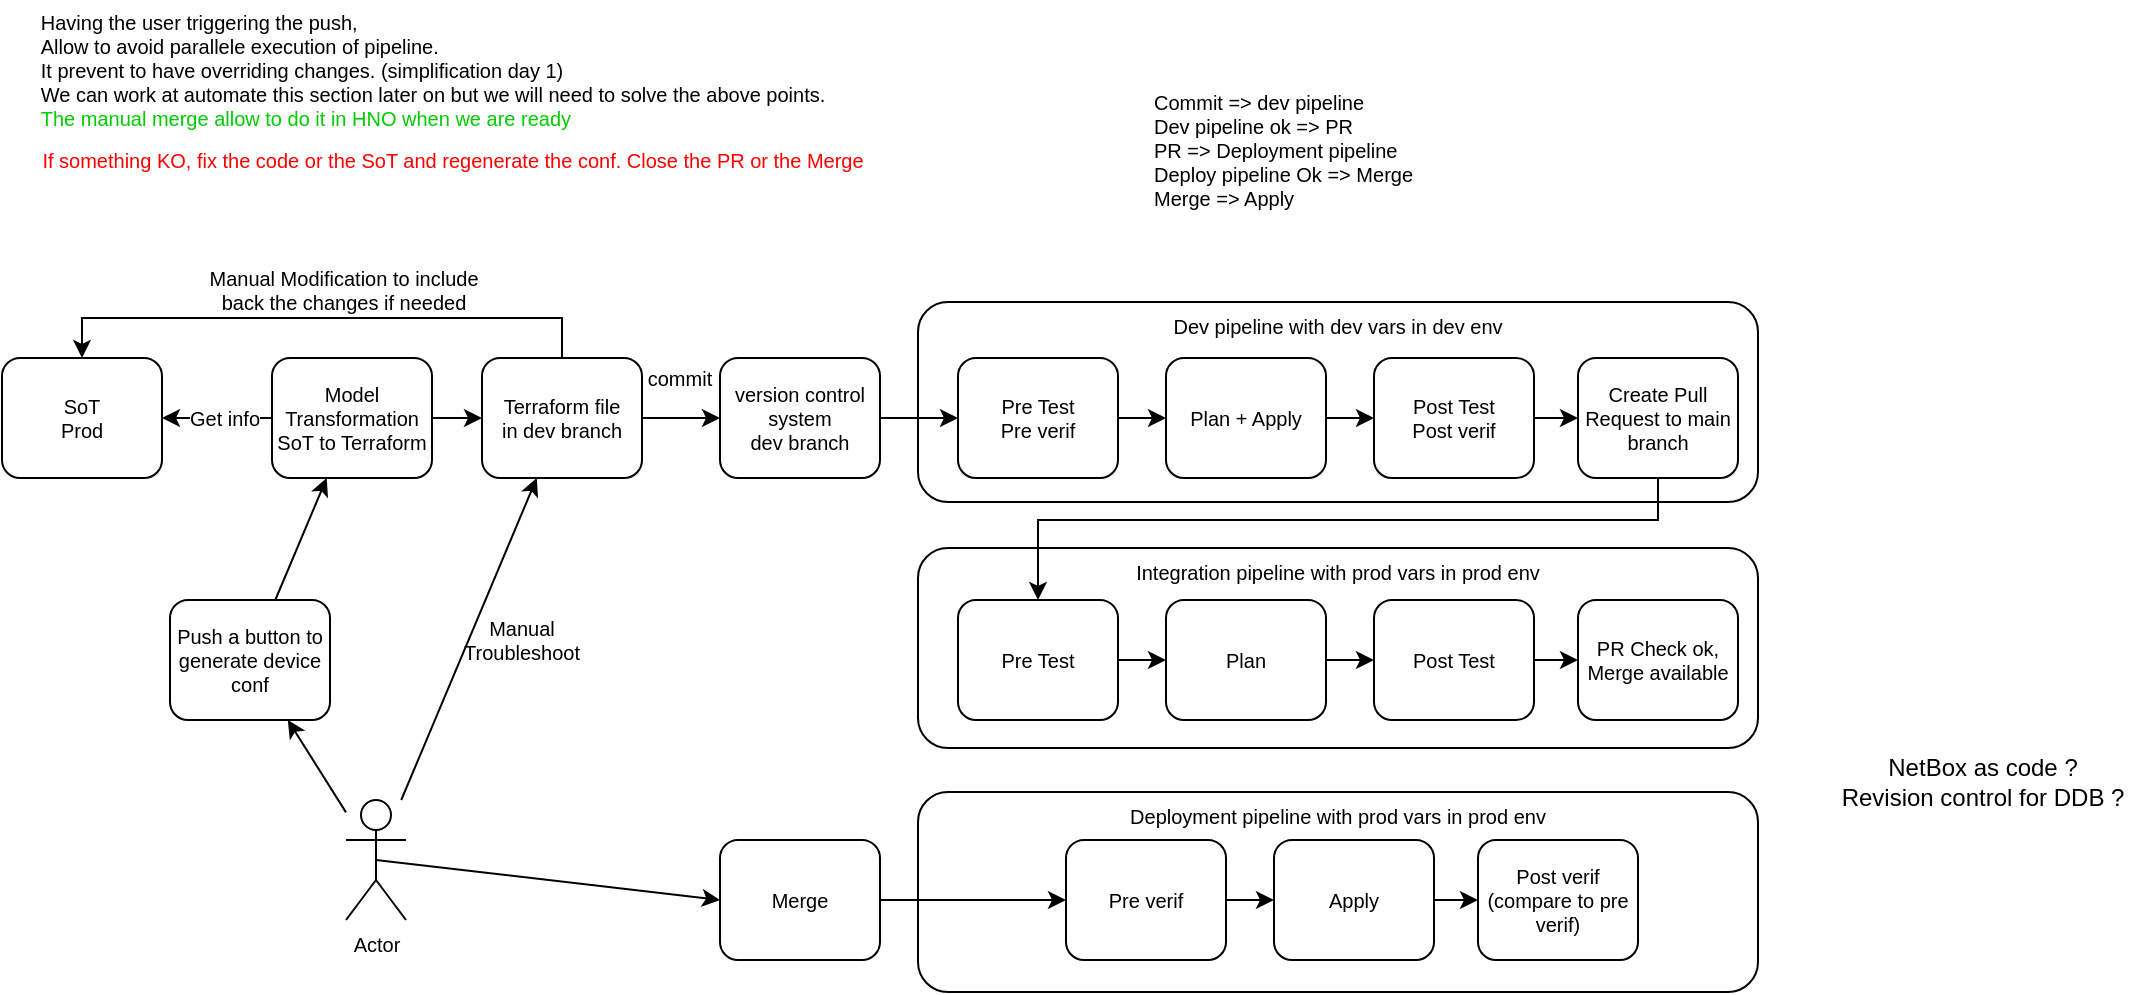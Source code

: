 <mxfile version="14.6.13" type="device" pages="6"><diagram id="Ae2_QFJnpJKQxaM8pmXe" name="WithSoT"><mxGraphModel dx="2520" dy="378" grid="1" gridSize="10" guides="1" tooltips="1" connect="1" arrows="1" fold="1" page="1" pageScale="1" pageWidth="1169" pageHeight="827" math="0" shadow="0"><root><mxCell id="0"/><mxCell id="1" parent="0"/><mxCell id="H-8UHB7XgaWBiMSCr1x--8" value="&lt;div style=&quot;font-size: 10px&quot;&gt;Deployment pipeline with prod vars in prod env&lt;/div&gt;" style="rounded=1;whiteSpace=wrap;html=1;fontSize=10;verticalAlign=top;" parent="1" vertex="1"><mxGeometry x="458" y="1236" width="420" height="100" as="geometry"/></mxCell><mxCell id="H-8UHB7XgaWBiMSCr1x--5" value="&lt;div style=&quot;font-size: 10px&quot;&gt;Integration pipeline with prod vars in prod env&lt;/div&gt;" style="rounded=1;whiteSpace=wrap;html=1;fontSize=10;verticalAlign=top;" parent="1" vertex="1"><mxGeometry x="458" y="1114" width="420" height="100" as="geometry"/></mxCell><mxCell id="H-8UHB7XgaWBiMSCr1x--4" value="&lt;div style=&quot;font-size: 10px&quot;&gt;Dev pipeline with dev vars in dev env&lt;/div&gt;" style="rounded=1;whiteSpace=wrap;html=1;fontSize=10;verticalAlign=top;" parent="1" vertex="1"><mxGeometry x="458" y="991" width="420" height="100" as="geometry"/></mxCell><mxCell id="oKoScIoKVUGHcVDFS8YY-15" value="&lt;div style=&quot;font-size: 10px;&quot;&gt;SoT&lt;/div&gt;&lt;div style=&quot;font-size: 10px;&quot;&gt;Prod&lt;br style=&quot;font-size: 10px;&quot;&gt;&lt;/div&gt;" style="rounded=1;whiteSpace=wrap;html=1;fontSize=10;" parent="1" vertex="1"><mxGeometry y="1019" width="80" height="60" as="geometry"/></mxCell><mxCell id="csHBF6fvwP7h7NVSdulF-29" value="" style="edgeStyle=none;rounded=0;orthogonalLoop=1;jettySize=auto;html=1;startArrow=none;startFill=0;fontSize=10;" parent="1" source="oKoScIoKVUGHcVDFS8YY-16" target="PbaoVqDa5kNsw5iYIS3i-1" edge="1"><mxGeometry relative="1" as="geometry"/></mxCell><mxCell id="oKoScIoKVUGHcVDFS8YY-16" value="Model Transformation&lt;br&gt;SoT to Terraform" style="rounded=1;whiteSpace=wrap;html=1;fontSize=10;" parent="1" vertex="1"><mxGeometry x="135" y="1019" width="80" height="60" as="geometry"/></mxCell><mxCell id="H-8UHB7XgaWBiMSCr1x--10" value="" style="edgeStyle=orthogonalEdgeStyle;rounded=0;orthogonalLoop=1;jettySize=auto;html=1;fontSize=10;" parent="1" source="oKoScIoKVUGHcVDFS8YY-17" target="oKoScIoKVUGHcVDFS8YY-28" edge="1"><mxGeometry relative="1" as="geometry"/></mxCell><mxCell id="oKoScIoKVUGHcVDFS8YY-17" value="&lt;div style=&quot;font-size: 10px&quot;&gt;Plan + Apply&lt;/div&gt;" style="rounded=1;whiteSpace=wrap;html=1;fontSize=10;" parent="1" vertex="1"><mxGeometry x="582" y="1019" width="80" height="60" as="geometry"/></mxCell><mxCell id="csHBF6fvwP7h7NVSdulF-37" value="" style="edgeStyle=none;rounded=0;orthogonalLoop=1;jettySize=auto;html=1;startArrow=none;startFill=0;fontSize=10;" parent="1" source="oKoScIoKVUGHcVDFS8YY-19" target="oKoScIoKVUGHcVDFS8YY-27" edge="1"><mxGeometry relative="1" as="geometry"/></mxCell><mxCell id="oKoScIoKVUGHcVDFS8YY-19" value="&lt;div style=&quot;font-size: 10px;&quot;&gt;version control system&lt;/div&gt;&lt;div style=&quot;font-size: 10px;&quot;&gt;dev branch&lt;br style=&quot;font-size: 10px;&quot;&gt;&lt;/div&gt;" style="rounded=1;whiteSpace=wrap;html=1;fontSize=10;" parent="1" vertex="1"><mxGeometry x="359" y="1019" width="80" height="60" as="geometry"/></mxCell><mxCell id="H-8UHB7XgaWBiMSCr1x--13" value="" style="edgeStyle=orthogonalEdgeStyle;rounded=0;orthogonalLoop=1;jettySize=auto;html=1;fontSize=10;" parent="1" source="oKoScIoKVUGHcVDFS8YY-21" target="oKoScIoKVUGHcVDFS8YY-29" edge="1"><mxGeometry relative="1" as="geometry"/></mxCell><mxCell id="oKoScIoKVUGHcVDFS8YY-21" value="&lt;div style=&quot;font-size: 10px&quot;&gt;Plan&lt;/div&gt;" style="rounded=1;whiteSpace=wrap;html=1;fontSize=10;" parent="1" vertex="1"><mxGeometry x="582" y="1140" width="80" height="60" as="geometry"/></mxCell><mxCell id="H-8UHB7XgaWBiMSCr1x--9" value="" style="edgeStyle=orthogonalEdgeStyle;rounded=0;orthogonalLoop=1;jettySize=auto;html=1;fontSize=10;" parent="1" source="oKoScIoKVUGHcVDFS8YY-27" target="oKoScIoKVUGHcVDFS8YY-17" edge="1"><mxGeometry relative="1" as="geometry"/></mxCell><mxCell id="oKoScIoKVUGHcVDFS8YY-27" value="&lt;div style=&quot;font-size: 10px&quot;&gt;Pre Test&lt;/div&gt;&lt;div style=&quot;font-size: 10px&quot;&gt;Pre verif&lt;/div&gt;" style="rounded=1;whiteSpace=wrap;html=1;fontSize=10;" parent="1" vertex="1"><mxGeometry x="478" y="1019" width="80" height="60" as="geometry"/></mxCell><mxCell id="H-8UHB7XgaWBiMSCr1x--11" value="" style="edgeStyle=orthogonalEdgeStyle;rounded=0;orthogonalLoop=1;jettySize=auto;html=1;fontSize=10;" parent="1" source="oKoScIoKVUGHcVDFS8YY-28" target="csHBF6fvwP7h7NVSdulF-40" edge="1"><mxGeometry relative="1" as="geometry"/></mxCell><mxCell id="oKoScIoKVUGHcVDFS8YY-28" value="&lt;div style=&quot;font-size: 10px&quot;&gt;Post Test&lt;/div&gt;&lt;div style=&quot;font-size: 10px&quot;&gt;Post verif&lt;/div&gt;" style="rounded=1;whiteSpace=wrap;html=1;fontSize=10;" parent="1" vertex="1"><mxGeometry x="686" y="1019" width="80" height="60" as="geometry"/></mxCell><mxCell id="H-8UHB7XgaWBiMSCr1x--14" value="" style="edgeStyle=orthogonalEdgeStyle;rounded=0;orthogonalLoop=1;jettySize=auto;html=1;fontSize=10;" parent="1" source="oKoScIoKVUGHcVDFS8YY-29" target="H-8UHB7XgaWBiMSCr1x--6" edge="1"><mxGeometry relative="1" as="geometry"/></mxCell><mxCell id="oKoScIoKVUGHcVDFS8YY-29" value="&lt;div style=&quot;font-size: 10px&quot;&gt;Post Test&lt;/div&gt;" style="rounded=1;whiteSpace=wrap;html=1;fontSize=10;" parent="1" vertex="1"><mxGeometry x="686" y="1140" width="80" height="60" as="geometry"/></mxCell><mxCell id="H-8UHB7XgaWBiMSCr1x--12" value="" style="edgeStyle=orthogonalEdgeStyle;rounded=0;orthogonalLoop=1;jettySize=auto;html=1;fontSize=10;" parent="1" source="oKoScIoKVUGHcVDFS8YY-30" target="oKoScIoKVUGHcVDFS8YY-21" edge="1"><mxGeometry relative="1" as="geometry"/></mxCell><mxCell id="oKoScIoKVUGHcVDFS8YY-30" value="&lt;div style=&quot;font-size: 10px&quot;&gt;Pre Test&lt;/div&gt;" style="rounded=1;whiteSpace=wrap;html=1;fontSize=10;" parent="1" vertex="1"><mxGeometry x="478" y="1140" width="80" height="60" as="geometry"/></mxCell><mxCell id="oKoScIoKVUGHcVDFS8YY-35" value="" style="endArrow=none;html=1;exitX=1;exitY=0.5;exitDx=0;exitDy=0;entryX=0;entryY=0.5;entryDx=0;entryDy=0;startArrow=classic;startFill=1;fontSize=10;" parent="1" source="oKoScIoKVUGHcVDFS8YY-15" target="oKoScIoKVUGHcVDFS8YY-16" edge="1"><mxGeometry width="50" height="50" relative="1" as="geometry"><mxPoint x="110" y="1099" as="sourcePoint"/><mxPoint x="200" y="1099" as="targetPoint"/></mxGeometry></mxCell><mxCell id="csHBF6fvwP7h7NVSdulF-27" value="Get info" style="edgeLabel;html=1;align=center;verticalAlign=middle;resizable=0;points=[];fontSize=10;" parent="oKoScIoKVUGHcVDFS8YY-35" vertex="1" connectable="0"><mxGeometry x="0.377" relative="1" as="geometry"><mxPoint x="-7" as="offset"/></mxGeometry></mxCell><mxCell id="csHBF6fvwP7h7NVSdulF-25" value="" style="rounded=0;orthogonalLoop=1;jettySize=auto;html=1;fontSize=10;" parent="1" source="csHBF6fvwP7h7NVSdulF-20" target="H-8UHB7XgaWBiMSCr1x--1" edge="1"><mxGeometry relative="1" as="geometry"/></mxCell><mxCell id="PbaoVqDa5kNsw5iYIS3i-3" value="" style="rounded=0;orthogonalLoop=1;jettySize=auto;html=1;" parent="1" source="csHBF6fvwP7h7NVSdulF-20" target="PbaoVqDa5kNsw5iYIS3i-1" edge="1"><mxGeometry relative="1" as="geometry"/></mxCell><mxCell id="csHBF6fvwP7h7NVSdulF-20" value="Actor" style="shape=umlActor;verticalLabelPosition=bottom;verticalAlign=top;html=1;outlineConnect=0;fontSize=10;" parent="1" vertex="1"><mxGeometry x="172" y="1240" width="30" height="60" as="geometry"/></mxCell><mxCell id="csHBF6fvwP7h7NVSdulF-33" value="Commit =&amp;gt; dev pipeline&lt;br style=&quot;font-size: 10px&quot;&gt;Dev pipeline ok =&amp;gt; PR&lt;br style=&quot;font-size: 10px&quot;&gt;PR =&amp;gt; Deployment pipeline&lt;br style=&quot;font-size: 10px&quot;&gt;Deploy pipeline Ok =&amp;gt; Merge&lt;br style=&quot;font-size: 10px&quot;&gt;&lt;div style=&quot;font-size: 10px&quot;&gt;&lt;span style=&quot;font-size: 10px&quot;&gt;Merge =&amp;gt; Apply&lt;/span&gt;&lt;/div&gt;" style="text;html=1;align=left;verticalAlign=middle;resizable=0;points=[];autosize=1;strokeColor=none;fontSize=10;" parent="1" vertex="1"><mxGeometry x="574" y="880" width="140" height="70" as="geometry"/></mxCell><mxCell id="csHBF6fvwP7h7NVSdulF-34" value="commit" style="text;html=1;strokeColor=none;fillColor=none;align=center;verticalAlign=middle;whiteSpace=wrap;rounded=0;fontSize=10;" parent="1" vertex="1"><mxGeometry x="319" y="1019" width="40" height="20" as="geometry"/></mxCell><mxCell id="csHBF6fvwP7h7NVSdulF-45" value="" style="edgeStyle=orthogonalEdgeStyle;rounded=0;orthogonalLoop=1;jettySize=auto;html=1;startArrow=none;startFill=0;endArrow=classic;endFill=1;fontSize=10;entryX=0.5;entryY=0;entryDx=0;entryDy=0;" parent="1" source="csHBF6fvwP7h7NVSdulF-40" target="oKoScIoKVUGHcVDFS8YY-30" edge="1"><mxGeometry relative="1" as="geometry"><Array as="points"><mxPoint x="828" y="1100"/><mxPoint x="518" y="1100"/></Array></mxGeometry></mxCell><mxCell id="csHBF6fvwP7h7NVSdulF-40" value="&lt;div style=&quot;font-size: 10px&quot;&gt;Create Pull Request to main branch&lt;/div&gt;" style="rounded=1;whiteSpace=wrap;html=1;fontSize=10;" parent="1" vertex="1"><mxGeometry x="788" y="1019" width="80" height="60" as="geometry"/></mxCell><mxCell id="H-8UHB7XgaWBiMSCr1x--17" value="" style="edgeStyle=orthogonalEdgeStyle;rounded=0;orthogonalLoop=1;jettySize=auto;html=1;fontSize=10;" parent="1" source="csHBF6fvwP7h7NVSdulF-41" target="csHBF6fvwP7h7NVSdulF-42" edge="1"><mxGeometry relative="1" as="geometry"/></mxCell><mxCell id="csHBF6fvwP7h7NVSdulF-41" value="&lt;div style=&quot;font-size: 10px&quot;&gt;Apply&lt;/div&gt;" style="rounded=1;whiteSpace=wrap;html=1;fontSize=10;" parent="1" vertex="1"><mxGeometry x="636" y="1260" width="80" height="60" as="geometry"/></mxCell><mxCell id="csHBF6fvwP7h7NVSdulF-42" value="&lt;div style=&quot;font-size: 10px&quot;&gt;Post verif&lt;/div&gt;&lt;div style=&quot;font-size: 10px&quot;&gt;(compare to pre verif)&lt;/div&gt;" style="rounded=1;whiteSpace=wrap;html=1;fontSize=10;" parent="1" vertex="1"><mxGeometry x="738" y="1260" width="80" height="60" as="geometry"/></mxCell><mxCell id="H-8UHB7XgaWBiMSCr1x--16" value="" style="edgeStyle=orthogonalEdgeStyle;rounded=0;orthogonalLoop=1;jettySize=auto;html=1;fontSize=10;" parent="1" source="csHBF6fvwP7h7NVSdulF-43" target="csHBF6fvwP7h7NVSdulF-41" edge="1"><mxGeometry relative="1" as="geometry"/></mxCell><mxCell id="csHBF6fvwP7h7NVSdulF-43" value="&lt;div style=&quot;font-size: 10px&quot;&gt;Pre verif&lt;/div&gt;" style="rounded=1;whiteSpace=wrap;html=1;fontSize=10;" parent="1" vertex="1"><mxGeometry x="532" y="1260" width="80" height="60" as="geometry"/></mxCell><mxCell id="H-8UHB7XgaWBiMSCr1x--15" value="" style="edgeStyle=orthogonalEdgeStyle;rounded=0;orthogonalLoop=1;jettySize=auto;html=1;fontSize=10;" parent="1" source="csHBF6fvwP7h7NVSdulF-49" target="csHBF6fvwP7h7NVSdulF-43" edge="1"><mxGeometry relative="1" as="geometry"/></mxCell><mxCell id="csHBF6fvwP7h7NVSdulF-49" value="&lt;div style=&quot;font-size: 10px;&quot;&gt;Merge&lt;/div&gt;" style="rounded=1;whiteSpace=wrap;html=1;fontSize=10;" parent="1" vertex="1"><mxGeometry x="359" y="1260" width="80" height="60" as="geometry"/></mxCell><mxCell id="H-8UHB7XgaWBiMSCr1x--2" value="" style="rounded=0;orthogonalLoop=1;jettySize=auto;html=1;fontSize=10;" parent="1" source="H-8UHB7XgaWBiMSCr1x--1" target="oKoScIoKVUGHcVDFS8YY-16" edge="1"><mxGeometry relative="1" as="geometry"/></mxCell><mxCell id="H-8UHB7XgaWBiMSCr1x--1" value="&lt;span style=&quot;font-size: 10px;&quot;&gt;Push a button to generate device conf&lt;/span&gt;" style="rounded=1;whiteSpace=wrap;html=1;fontSize=10;" parent="1" vertex="1"><mxGeometry x="84" y="1140" width="80" height="60" as="geometry"/></mxCell><mxCell id="H-8UHB7XgaWBiMSCr1x--6" value="&lt;div style=&quot;font-size: 10px&quot;&gt;PR Check ok, Merge available&lt;/div&gt;" style="rounded=1;whiteSpace=wrap;html=1;fontSize=10;" parent="1" vertex="1"><mxGeometry x="788" y="1140" width="80" height="60" as="geometry"/></mxCell><mxCell id="H-8UHB7XgaWBiMSCr1x--7" value="" style="rounded=0;orthogonalLoop=1;jettySize=auto;html=1;fontSize=10;entryX=0;entryY=0.5;entryDx=0;entryDy=0;exitX=0.5;exitY=0.5;exitDx=0;exitDy=0;exitPerimeter=0;" parent="1" source="csHBF6fvwP7h7NVSdulF-20" target="csHBF6fvwP7h7NVSdulF-49" edge="1"><mxGeometry relative="1" as="geometry"><mxPoint x="197.0" y="1250" as="sourcePoint"/><mxPoint x="197.0" y="1210" as="targetPoint"/></mxGeometry></mxCell><mxCell id="H-8UHB7XgaWBiMSCr1x--18" value="&lt;div style=&quot;text-align: left&quot;&gt;&lt;span&gt;Having the user triggering the push,&lt;/span&gt;&lt;/div&gt;&lt;div style=&quot;text-align: left&quot;&gt;&lt;span&gt;Allow to avoid parallele execution of pipeline.&lt;/span&gt;&lt;/div&gt;&lt;div style=&quot;text-align: left&quot;&gt;&lt;span&gt;It prevent to have overriding changes. (simplification day 1)&lt;/span&gt;&lt;/div&gt;&lt;div style=&quot;text-align: left&quot;&gt;&lt;span&gt;We can work at automate this section later on but we will need to solve the above points.&lt;/span&gt;&lt;/div&gt;&lt;div style=&quot;text-align: left&quot;&gt;&lt;span&gt;&lt;font color=&quot;#00cc00&quot;&gt;The manual merge allow to do it in HNO when we are ready&lt;/font&gt;&lt;/span&gt;&lt;/div&gt;" style="text;html=1;align=center;verticalAlign=middle;resizable=0;points=[];autosize=1;strokeColor=none;fontSize=10;" parent="1" vertex="1"><mxGeometry x="10" y="840" width="410" height="70" as="geometry"/></mxCell><mxCell id="QnPHBYVBtDeyatEaDfuI-1" value="If something KO, fix the code or the SoT and regenerate the conf. Close the PR or the Merge" style="text;html=1;align=center;verticalAlign=middle;resizable=0;points=[];autosize=1;strokeColor=none;fontSize=10;fontColor=#FF0000;" parent="1" vertex="1"><mxGeometry x="10" y="910" width="430" height="20" as="geometry"/></mxCell><mxCell id="PbaoVqDa5kNsw5iYIS3i-2" value="" style="edgeStyle=orthogonalEdgeStyle;rounded=0;orthogonalLoop=1;jettySize=auto;html=1;" parent="1" source="PbaoVqDa5kNsw5iYIS3i-1" target="oKoScIoKVUGHcVDFS8YY-19" edge="1"><mxGeometry relative="1" as="geometry"/></mxCell><mxCell id="mzMs8VEzc_3LdaPHbqMJ-2" style="edgeStyle=orthogonalEdgeStyle;rounded=0;orthogonalLoop=1;jettySize=auto;html=1;exitX=0.5;exitY=0;exitDx=0;exitDy=0;entryX=0.5;entryY=0;entryDx=0;entryDy=0;" parent="1" source="PbaoVqDa5kNsw5iYIS3i-1" target="oKoScIoKVUGHcVDFS8YY-15" edge="1"><mxGeometry relative="1" as="geometry"/></mxCell><mxCell id="PbaoVqDa5kNsw5iYIS3i-1" value="&lt;div style=&quot;font-size: 10px&quot;&gt;Terraform file&lt;/div&gt;&lt;div style=&quot;font-size: 10px&quot;&gt;in dev branch&lt;/div&gt;" style="rounded=1;whiteSpace=wrap;html=1;fontSize=10;" parent="1" vertex="1"><mxGeometry x="240" y="1019" width="80" height="60" as="geometry"/></mxCell><mxCell id="PbaoVqDa5kNsw5iYIS3i-4" value="Manual Troubleshoot" style="text;html=1;strokeColor=none;fillColor=none;align=center;verticalAlign=middle;whiteSpace=wrap;rounded=0;fontSize=10;" parent="1" vertex="1"><mxGeometry x="240" y="1150" width="40" height="20" as="geometry"/></mxCell><mxCell id="mzMs8VEzc_3LdaPHbqMJ-4" value="Manual Modification to include back the changes if needed" style="text;html=1;strokeColor=none;fillColor=none;align=center;verticalAlign=middle;whiteSpace=wrap;rounded=0;fontSize=10;" parent="1" vertex="1"><mxGeometry x="102" y="975" width="138" height="20" as="geometry"/></mxCell><mxCell id="mzMs8VEzc_3LdaPHbqMJ-38" value="NetBox as code ?&lt;br&gt;Revision control for DDB ?" style="text;html=1;align=center;verticalAlign=middle;resizable=0;points=[];autosize=1;strokeColor=none;" parent="1" vertex="1"><mxGeometry x="910" y="1216" width="160" height="30" as="geometry"/></mxCell></root></mxGraphModel></diagram><diagram id="I7QfWP5XNDtxVQw2P16L" name="StateManagement"><mxGraphModel dx="768" dy="-345" grid="1" gridSize="10" guides="1" tooltips="1" connect="1" arrows="1" fold="1" page="1" pageScale="1" pageWidth="1169" pageHeight="827" math="0" shadow="0"><root><mxCell id="yCo8qlw0gaPxgHHwct2G-0"/><mxCell id="yCo8qlw0gaPxgHHwct2G-1" parent="yCo8qlw0gaPxgHHwct2G-0"/><mxCell id="Kgr06Z7kosazAami6Dn2-0" style="edgeStyle=none;rounded=0;orthogonalLoop=1;jettySize=auto;html=1;" edge="1" parent="yCo8qlw0gaPxgHHwct2G-1" source="Kgr06Z7kosazAami6Dn2-4" target="Kgr06Z7kosazAami6Dn2-10"><mxGeometry relative="1" as="geometry"/></mxCell><mxCell id="Kgr06Z7kosazAami6Dn2-1" style="edgeStyle=none;rounded=0;orthogonalLoop=1;jettySize=auto;html=1;" edge="1" parent="yCo8qlw0gaPxgHHwct2G-1" source="Kgr06Z7kosazAami6Dn2-4" target="Kgr06Z7kosazAami6Dn2-7"><mxGeometry relative="1" as="geometry"/></mxCell><mxCell id="Kgr06Z7kosazAami6Dn2-2" style="edgeStyle=none;rounded=0;orthogonalLoop=1;jettySize=auto;html=1;startArrow=classic;startFill=1;endArrow=none;endFill=0;" edge="1" parent="yCo8qlw0gaPxgHHwct2G-1" source="Kgr06Z7kosazAami6Dn2-16" target="Kgr06Z7kosazAami6Dn2-12"><mxGeometry relative="1" as="geometry"/></mxCell><mxCell id="Kgr06Z7kosazAami6Dn2-3" style="edgeStyle=none;rounded=0;orthogonalLoop=1;jettySize=auto;html=1;" edge="1" parent="yCo8qlw0gaPxgHHwct2G-1" source="Kgr06Z7kosazAami6Dn2-4" target="Kgr06Z7kosazAami6Dn2-16"><mxGeometry relative="1" as="geometry"><mxPoint x="410" y="1327" as="targetPoint"/></mxGeometry></mxCell><mxCell id="Kgr06Z7kosazAami6Dn2-4" value="&lt;div style=&quot;font-size: 10px&quot;&gt;SoT&lt;/div&gt;&lt;div style=&quot;font-size: 10px&quot;&gt;Master&lt;/div&gt;" style="rounded=1;whiteSpace=wrap;html=1;fontSize=10;" vertex="1" parent="yCo8qlw0gaPxgHHwct2G-1"><mxGeometry x="220" y="1297" width="80" height="60" as="geometry"/></mxCell><mxCell id="Kgr06Z7kosazAami6Dn2-5" value="" style="edgeStyle=none;rounded=0;orthogonalLoop=1;jettySize=auto;html=1;" edge="1" parent="yCo8qlw0gaPxgHHwct2G-1" source="Kgr06Z7kosazAami6Dn2-10" target="Kgr06Z7kosazAami6Dn2-9"><mxGeometry relative="1" as="geometry"/></mxCell><mxCell id="Kgr06Z7kosazAami6Dn2-6" style="edgeStyle=none;rounded=0;orthogonalLoop=1;jettySize=auto;html=1;entryX=0;entryY=0.5;entryDx=0;entryDy=0;" edge="1" parent="yCo8qlw0gaPxgHHwct2G-1" source="Kgr06Z7kosazAami6Dn2-7" target="Kgr06Z7kosazAami6Dn2-14"><mxGeometry relative="1" as="geometry"/></mxCell><mxCell id="Kgr06Z7kosazAami6Dn2-7" value="&lt;div style=&quot;font-size: 10px&quot;&gt;SoT&lt;/div&gt;&lt;div style=&quot;font-size: 10px&quot;&gt;Dev1&lt;/div&gt;" style="rounded=1;whiteSpace=wrap;html=1;fontSize=10;" vertex="1" parent="yCo8qlw0gaPxgHHwct2G-1"><mxGeometry x="330" y="1427" width="80" height="60" as="geometry"/></mxCell><mxCell id="Kgr06Z7kosazAami6Dn2-8" value="" style="edgeStyle=orthogonalEdgeStyle;rounded=0;orthogonalLoop=1;jettySize=auto;html=1;" edge="1" parent="yCo8qlw0gaPxgHHwct2G-1" source="Kgr06Z7kosazAami6Dn2-9" target="Kgr06Z7kosazAami6Dn2-12"><mxGeometry relative="1" as="geometry"/></mxCell><mxCell id="Kgr06Z7kosazAami6Dn2-9" value="&lt;div style=&quot;font-size: 10px&quot;&gt;Prod KO&lt;/div&gt;&lt;div style=&quot;font-size: 10px&quot;&gt;Change ToProd&lt;/div&gt;" style="rounded=1;whiteSpace=wrap;html=1;fontSize=10;" vertex="1" parent="yCo8qlw0gaPxgHHwct2G-1"><mxGeometry x="410" y="1167" width="80" height="60" as="geometry"/></mxCell><mxCell id="Kgr06Z7kosazAami6Dn2-10" value="&lt;div style=&quot;font-size: 10px&quot;&gt;SoT&lt;/div&gt;&lt;div style=&quot;font-size: 10px&quot;&gt;ToProd&lt;/div&gt;" style="rounded=1;whiteSpace=wrap;html=1;fontSize=10;" vertex="1" parent="yCo8qlw0gaPxgHHwct2G-1"><mxGeometry x="280" y="1167" width="80" height="60" as="geometry"/></mxCell><mxCell id="Kgr06Z7kosazAami6Dn2-11" value="" style="edgeStyle=none;rounded=0;orthogonalLoop=1;jettySize=auto;html=1;" edge="1" parent="yCo8qlw0gaPxgHHwct2G-1" source="Kgr06Z7kosazAami6Dn2-12" target="Kgr06Z7kosazAami6Dn2-17"><mxGeometry relative="1" as="geometry"/></mxCell><mxCell id="Kgr06Z7kosazAami6Dn2-12" value="&lt;div style=&quot;font-size: 10px&quot;&gt;SoT&lt;/div&gt;&lt;div style=&quot;font-size: 10px&quot;&gt;ToProd v2&lt;/div&gt;" style="rounded=1;whiteSpace=wrap;html=1;fontSize=10;" vertex="1" parent="yCo8qlw0gaPxgHHwct2G-1"><mxGeometry x="530" y="1167" width="80" height="60" as="geometry"/></mxCell><mxCell id="Kgr06Z7kosazAami6Dn2-13" style="edgeStyle=none;rounded=0;orthogonalLoop=1;jettySize=auto;html=1;" edge="1" parent="yCo8qlw0gaPxgHHwct2G-1" source="Kgr06Z7kosazAami6Dn2-14" target="Kgr06Z7kosazAami6Dn2-18"><mxGeometry relative="1" as="geometry"><mxPoint x="780" y="1187" as="targetPoint"/></mxGeometry></mxCell><mxCell id="Kgr06Z7kosazAami6Dn2-14" value="&lt;div style=&quot;font-size: 10px&quot;&gt;SoT&lt;/div&gt;&lt;div style=&quot;font-size: 10px&quot;&gt;Dev &lt;b&gt;&lt;font color=&quot;#ff0000&quot;&gt;Rebase ?&lt;/font&gt;&lt;/b&gt;&lt;/div&gt;" style="rounded=1;whiteSpace=wrap;html=1;fontSize=10;" vertex="1" parent="yCo8qlw0gaPxgHHwct2G-1"><mxGeometry x="740" y="1427" width="80" height="60" as="geometry"/></mxCell><mxCell id="Kgr06Z7kosazAami6Dn2-15" style="edgeStyle=none;rounded=0;orthogonalLoop=1;jettySize=auto;html=1;" edge="1" parent="yCo8qlw0gaPxgHHwct2G-1" source="Kgr06Z7kosazAami6Dn2-16" target="Kgr06Z7kosazAami6Dn2-18"><mxGeometry relative="1" as="geometry"/></mxCell><mxCell id="Kgr06Z7kosazAami6Dn2-16" value="&lt;div style=&quot;font-size: 10px&quot;&gt;SoT&lt;/div&gt;&lt;div style=&quot;font-size: 10px&quot;&gt;Master&lt;/div&gt;" style="rounded=1;whiteSpace=wrap;html=1;fontSize=10;" vertex="1" parent="yCo8qlw0gaPxgHHwct2G-1"><mxGeometry x="530" y="1297" width="80" height="60" as="geometry"/></mxCell><mxCell id="Kgr06Z7kosazAami6Dn2-17" value="&lt;div style=&quot;font-size: 10px&quot;&gt;Prod OK&lt;/div&gt;" style="rounded=1;whiteSpace=wrap;html=1;fontSize=10;" vertex="1" parent="yCo8qlw0gaPxgHHwct2G-1"><mxGeometry x="640" y="1167" width="80" height="60" as="geometry"/></mxCell><mxCell id="Kgr06Z7kosazAami6Dn2-18" value="&lt;div style=&quot;font-size: 10px&quot;&gt;SoT&lt;/div&gt;&lt;div style=&quot;font-size: 10px&quot;&gt;Master&lt;/div&gt;" style="rounded=1;whiteSpace=wrap;html=1;fontSize=10;" vertex="1" parent="yCo8qlw0gaPxgHHwct2G-1"><mxGeometry x="740" y="1297" width="80" height="60" as="geometry"/></mxCell><mxCell id="Kgr06Z7kosazAami6Dn2-19" value="Need something&lt;br&gt;To say ok to merge or add only if no prod is in progress&lt;br&gt;What if the change is postponed ?" style="text;html=1;align=center;verticalAlign=middle;resizable=0;points=[];autosize=1;strokeColor=none;" vertex="1" parent="yCo8qlw0gaPxgHHwct2G-1"><mxGeometry x="160" y="1096" width="310" height="50" as="geometry"/></mxCell><mxCell id="Kgr06Z7kosazAami6Dn2-20" value="Merge" style="text;html=1;align=center;verticalAlign=middle;resizable=0;points=[];autosize=1;strokeColor=none;" vertex="1" parent="yCo8qlw0gaPxgHHwct2G-1"><mxGeometry x="565" y="1247" width="50" height="20" as="geometry"/></mxCell><mxCell id="Kgr06Z7kosazAami6Dn2-21" value="Merge" style="text;html=1;align=center;verticalAlign=middle;resizable=0;points=[];autosize=1;strokeColor=none;" vertex="1" parent="yCo8qlw0gaPxgHHwct2G-1"><mxGeometry x="775" y="1387" width="50" height="20" as="geometry"/></mxCell><mxCell id="49L-zpWcgBsRuEDJo9Pe-0" value="Worst case scenario :&lt;br&gt;I push the buton to extract the conf I want to put in production&lt;br&gt;Something goes wrong but in the mean time the SoT has changed.&lt;br&gt;If I modify the SoT to resolve the issue I had, I will also introduce new changes and need to solve conflicts.&lt;br&gt;&lt;br&gt;What if we stack the modification upon the button is pushed. Everything after is another revision that will be commited the day after ?" style="text;html=1;align=left;verticalAlign=middle;resizable=0;points=[];autosize=1;strokeColor=none;" vertex="1" parent="yCo8qlw0gaPxgHHwct2G-1"><mxGeometry x="300" y="920" width="720" height="90" as="geometry"/></mxCell><mxCell id="49L-zpWcgBsRuEDJo9Pe-1" style="edgeStyle=none;rounded=0;orthogonalLoop=1;jettySize=auto;html=1;" edge="1" parent="yCo8qlw0gaPxgHHwct2G-1" source="49L-zpWcgBsRuEDJo9Pe-5" target="49L-zpWcgBsRuEDJo9Pe-10"><mxGeometry relative="1" as="geometry"/></mxCell><mxCell id="49L-zpWcgBsRuEDJo9Pe-2" style="edgeStyle=none;rounded=0;orthogonalLoop=1;jettySize=auto;html=1;" edge="1" parent="yCo8qlw0gaPxgHHwct2G-1" source="49L-zpWcgBsRuEDJo9Pe-7" target="49L-zpWcgBsRuEDJo9Pe-14"><mxGeometry relative="1" as="geometry"><mxPoint x="2120" y="1491" as="targetPoint"/></mxGeometry></mxCell><mxCell id="49L-zpWcgBsRuEDJo9Pe-3" style="edgeStyle=none;rounded=0;orthogonalLoop=1;jettySize=auto;html=1;startArrow=classic;startFill=1;endArrow=none;endFill=0;" edge="1" parent="yCo8qlw0gaPxgHHwct2G-1" source="49L-zpWcgBsRuEDJo9Pe-16" target="49L-zpWcgBsRuEDJo9Pe-12"><mxGeometry relative="1" as="geometry"/></mxCell><mxCell id="49L-zpWcgBsRuEDJo9Pe-4" style="edgeStyle=none;rounded=0;orthogonalLoop=1;jettySize=auto;html=1;" edge="1" parent="yCo8qlw0gaPxgHHwct2G-1" source="49L-zpWcgBsRuEDJo9Pe-5" target="49L-zpWcgBsRuEDJo9Pe-14"><mxGeometry relative="1" as="geometry"><mxPoint x="2010" y="1420" as="targetPoint"/></mxGeometry></mxCell><mxCell id="49L-zpWcgBsRuEDJo9Pe-5" value="&lt;div style=&quot;font-size: 10px&quot;&gt;SoT&lt;/div&gt;&lt;div style=&quot;font-size: 10px&quot;&gt;Master&lt;/div&gt;" style="rounded=1;whiteSpace=wrap;html=1;fontSize=10;" vertex="1" parent="yCo8qlw0gaPxgHHwct2G-1"><mxGeometry x="1970" y="1390.5" width="80" height="60" as="geometry"/></mxCell><mxCell id="49L-zpWcgBsRuEDJo9Pe-6" value="" style="edgeStyle=none;rounded=0;orthogonalLoop=1;jettySize=auto;html=1;" edge="1" parent="yCo8qlw0gaPxgHHwct2G-1" source="49L-zpWcgBsRuEDJo9Pe-10" target="49L-zpWcgBsRuEDJo9Pe-9"><mxGeometry relative="1" as="geometry"/></mxCell><mxCell id="49L-zpWcgBsRuEDJo9Pe-7" value="&lt;div style=&quot;font-size: 10px&quot;&gt;SoT&lt;/div&gt;&lt;div style=&quot;font-size: 10px&quot;&gt;Dev1&lt;/div&gt;" style="rounded=1;whiteSpace=wrap;html=1;fontSize=10;" vertex="1" parent="yCo8qlw0gaPxgHHwct2G-1"><mxGeometry x="2130" y="1501" width="80" height="60" as="geometry"/></mxCell><mxCell id="49L-zpWcgBsRuEDJo9Pe-8" value="" style="edgeStyle=orthogonalEdgeStyle;rounded=0;orthogonalLoop=1;jettySize=auto;html=1;" edge="1" parent="yCo8qlw0gaPxgHHwct2G-1" source="49L-zpWcgBsRuEDJo9Pe-9" target="49L-zpWcgBsRuEDJo9Pe-12"><mxGeometry relative="1" as="geometry"/></mxCell><mxCell id="49L-zpWcgBsRuEDJo9Pe-9" value="&lt;div style=&quot;font-size: 10px&quot;&gt;Prod KO&lt;/div&gt;&lt;div style=&quot;font-size: 10px&quot;&gt;Change ToProd&lt;/div&gt;" style="rounded=1;whiteSpace=wrap;html=1;fontSize=10;" vertex="1" parent="yCo8qlw0gaPxgHHwct2G-1"><mxGeometry x="2130" y="1261" width="80" height="60" as="geometry"/></mxCell><mxCell id="49L-zpWcgBsRuEDJo9Pe-10" value="&lt;div style=&quot;font-size: 10px&quot;&gt;SoT&lt;/div&gt;&lt;div style=&quot;font-size: 10px&quot;&gt;ToProd&lt;/div&gt;" style="rounded=1;whiteSpace=wrap;html=1;fontSize=10;" vertex="1" parent="yCo8qlw0gaPxgHHwct2G-1"><mxGeometry x="1970" y="1261.5" width="80" height="60" as="geometry"/></mxCell><mxCell id="49L-zpWcgBsRuEDJo9Pe-11" value="" style="edgeStyle=none;rounded=0;orthogonalLoop=1;jettySize=auto;html=1;" edge="1" parent="yCo8qlw0gaPxgHHwct2G-1" source="49L-zpWcgBsRuEDJo9Pe-12" target="49L-zpWcgBsRuEDJo9Pe-15"><mxGeometry relative="1" as="geometry"/></mxCell><mxCell id="49L-zpWcgBsRuEDJo9Pe-12" value="&lt;div style=&quot;font-size: 10px&quot;&gt;SoT&lt;/div&gt;&lt;div style=&quot;font-size: 10px&quot;&gt;ToProd 2&lt;/div&gt;" style="rounded=1;whiteSpace=wrap;html=1;fontSize=10;" vertex="1" parent="yCo8qlw0gaPxgHHwct2G-1"><mxGeometry x="2290" y="1261" width="80" height="60" as="geometry"/></mxCell><mxCell id="49L-zpWcgBsRuEDJo9Pe-13" style="edgeStyle=none;rounded=0;orthogonalLoop=1;jettySize=auto;html=1;" edge="1" parent="yCo8qlw0gaPxgHHwct2G-1" source="49L-zpWcgBsRuEDJo9Pe-14" target="49L-zpWcgBsRuEDJo9Pe-16"><mxGeometry relative="1" as="geometry"/></mxCell><mxCell id="49L-zpWcgBsRuEDJo9Pe-14" value="&lt;div style=&quot;font-size: 10px&quot;&gt;SoT&lt;/div&gt;&lt;div style=&quot;font-size: 10px&quot;&gt;Master&lt;/div&gt;" style="rounded=1;whiteSpace=wrap;html=1;fontSize=10;" vertex="1" parent="yCo8qlw0gaPxgHHwct2G-1"><mxGeometry x="2130" y="1390" width="80" height="60" as="geometry"/></mxCell><mxCell id="49L-zpWcgBsRuEDJo9Pe-15" value="&lt;div style=&quot;font-size: 10px&quot;&gt;Prod OK&lt;/div&gt;" style="rounded=1;whiteSpace=wrap;html=1;fontSize=10;" vertex="1" parent="yCo8qlw0gaPxgHHwct2G-1"><mxGeometry x="2400" y="1261" width="80" height="60" as="geometry"/></mxCell><mxCell id="49L-zpWcgBsRuEDJo9Pe-16" value="&lt;div style=&quot;font-size: 10px&quot;&gt;SoT&lt;/div&gt;&lt;div style=&quot;font-size: 10px&quot;&gt;Master&lt;/div&gt;" style="rounded=1;whiteSpace=wrap;html=1;fontSize=10;" vertex="1" parent="yCo8qlw0gaPxgHHwct2G-1"><mxGeometry x="2290" y="1391" width="80" height="60" as="geometry"/></mxCell><mxCell id="49L-zpWcgBsRuEDJo9Pe-17" value="Resolve&lt;br&gt;Conflict" style="text;html=1;align=center;verticalAlign=middle;resizable=0;points=[];autosize=1;strokeColor=none;" vertex="1" parent="yCo8qlw0gaPxgHHwct2G-1"><mxGeometry x="2270" y="1337" width="60" height="30" as="geometry"/></mxCell><mxCell id="49L-zpWcgBsRuEDJo9Pe-18" value="Manual&lt;br&gt;Change code" style="text;html=1;align=center;verticalAlign=middle;resizable=0;points=[];autosize=1;strokeColor=none;" vertex="1" parent="yCo8qlw0gaPxgHHwct2G-1"><mxGeometry x="2200" y="1220" width="90" height="30" as="geometry"/></mxCell><mxCell id="49L-zpWcgBsRuEDJo9Pe-19" style="edgeStyle=none;rounded=0;orthogonalLoop=1;jettySize=auto;html=1;" edge="1" source="49L-zpWcgBsRuEDJo9Pe-23" target="49L-zpWcgBsRuEDJo9Pe-28" parent="yCo8qlw0gaPxgHHwct2G-1"><mxGeometry relative="1" as="geometry"/></mxCell><mxCell id="49L-zpWcgBsRuEDJo9Pe-20" style="edgeStyle=none;rounded=0;orthogonalLoop=1;jettySize=auto;html=1;" edge="1" source="49L-zpWcgBsRuEDJo9Pe-25" target="49L-zpWcgBsRuEDJo9Pe-32" parent="yCo8qlw0gaPxgHHwct2G-1"><mxGeometry relative="1" as="geometry"><mxPoint x="1400" y="1551" as="targetPoint"/></mxGeometry></mxCell><mxCell id="49L-zpWcgBsRuEDJo9Pe-21" style="edgeStyle=none;rounded=0;orthogonalLoop=1;jettySize=auto;html=1;startArrow=classic;startFill=1;endArrow=none;endFill=0;" edge="1" source="49L-zpWcgBsRuEDJo9Pe-34" target="49L-zpWcgBsRuEDJo9Pe-30" parent="yCo8qlw0gaPxgHHwct2G-1"><mxGeometry relative="1" as="geometry"/></mxCell><mxCell id="49L-zpWcgBsRuEDJo9Pe-22" style="edgeStyle=none;rounded=0;orthogonalLoop=1;jettySize=auto;html=1;" edge="1" source="49L-zpWcgBsRuEDJo9Pe-23" target="49L-zpWcgBsRuEDJo9Pe-32" parent="yCo8qlw0gaPxgHHwct2G-1"><mxGeometry relative="1" as="geometry"><mxPoint x="1290" y="1480" as="targetPoint"/></mxGeometry></mxCell><mxCell id="49L-zpWcgBsRuEDJo9Pe-23" value="&lt;div style=&quot;font-size: 10px&quot;&gt;SoT&lt;/div&gt;&lt;div style=&quot;font-size: 10px&quot;&gt;Master&lt;/div&gt;" style="rounded=1;whiteSpace=wrap;html=1;fontSize=10;" vertex="1" parent="yCo8qlw0gaPxgHHwct2G-1"><mxGeometry x="1250" y="1450.5" width="80" height="60" as="geometry"/></mxCell><mxCell id="49L-zpWcgBsRuEDJo9Pe-24" value="" style="edgeStyle=none;rounded=0;orthogonalLoop=1;jettySize=auto;html=1;" edge="1" source="49L-zpWcgBsRuEDJo9Pe-28" target="49L-zpWcgBsRuEDJo9Pe-27" parent="yCo8qlw0gaPxgHHwct2G-1"><mxGeometry relative="1" as="geometry"/></mxCell><mxCell id="49L-zpWcgBsRuEDJo9Pe-25" value="&lt;div style=&quot;font-size: 10px&quot;&gt;New modif&lt;/div&gt;" style="rounded=1;whiteSpace=wrap;html=1;fontSize=10;" vertex="1" parent="yCo8qlw0gaPxgHHwct2G-1"><mxGeometry x="1410" y="1561" width="80" height="60" as="geometry"/></mxCell><mxCell id="49L-zpWcgBsRuEDJo9Pe-27" value="&lt;div style=&quot;font-size: 10px&quot;&gt;Prod KO&lt;/div&gt;" style="rounded=1;whiteSpace=wrap;html=1;fontSize=10;" vertex="1" parent="yCo8qlw0gaPxgHHwct2G-1"><mxGeometry x="1250" y="1220" width="80" height="60" as="geometry"/></mxCell><mxCell id="49L-zpWcgBsRuEDJo9Pe-28" value="&lt;div style=&quot;font-size: 10px&quot;&gt;Push to&lt;/div&gt;&lt;div style=&quot;font-size: 10px&quot;&gt;Prod&lt;/div&gt;" style="rounded=1;whiteSpace=wrap;html=1;fontSize=10;" vertex="1" parent="yCo8qlw0gaPxgHHwct2G-1"><mxGeometry x="1250" y="1321.5" width="80" height="60" as="geometry"/></mxCell><mxCell id="49L-zpWcgBsRuEDJo9Pe-30" value="&lt;div style=&quot;font-size: 10px&quot;&gt;Modif to solve&lt;/div&gt;&lt;div style=&quot;font-size: 10px&quot;&gt;Prod KO&lt;/div&gt;" style="rounded=1;whiteSpace=wrap;html=1;fontSize=10;" vertex="1" parent="yCo8qlw0gaPxgHHwct2G-1"><mxGeometry x="1570" y="1561" width="80" height="60" as="geometry"/></mxCell><mxCell id="49L-zpWcgBsRuEDJo9Pe-31" style="edgeStyle=none;rounded=0;orthogonalLoop=1;jettySize=auto;html=1;" edge="1" source="49L-zpWcgBsRuEDJo9Pe-32" target="49L-zpWcgBsRuEDJo9Pe-34" parent="yCo8qlw0gaPxgHHwct2G-1"><mxGeometry relative="1" as="geometry"/></mxCell><mxCell id="49L-zpWcgBsRuEDJo9Pe-32" value="&lt;div style=&quot;font-size: 10px&quot;&gt;SoT&lt;/div&gt;&lt;div style=&quot;font-size: 10px&quot;&gt;Master v2&lt;/div&gt;" style="rounded=1;whiteSpace=wrap;html=1;fontSize=10;" vertex="1" parent="yCo8qlw0gaPxgHHwct2G-1"><mxGeometry x="1410" y="1450" width="80" height="60" as="geometry"/></mxCell><mxCell id="49L-zpWcgBsRuEDJo9Pe-43" value="" style="edgeStyle=orthogonalEdgeStyle;rounded=0;orthogonalLoop=1;jettySize=auto;html=1;startArrow=none;startFill=0;endArrow=classic;endFill=1;" edge="1" parent="yCo8qlw0gaPxgHHwct2G-1" source="49L-zpWcgBsRuEDJo9Pe-34" target="49L-zpWcgBsRuEDJo9Pe-41"><mxGeometry relative="1" as="geometry"/></mxCell><mxCell id="49L-zpWcgBsRuEDJo9Pe-34" value="&lt;div style=&quot;font-size: 10px&quot;&gt;SoT&lt;/div&gt;&lt;div style=&quot;font-size: 10px&quot;&gt;Master&lt;/div&gt;" style="rounded=1;whiteSpace=wrap;html=1;fontSize=10;" vertex="1" parent="yCo8qlw0gaPxgHHwct2G-1"><mxGeometry x="1570" y="1451" width="80" height="60" as="geometry"/></mxCell><mxCell id="49L-zpWcgBsRuEDJo9Pe-35" value="Generate&lt;br&gt;Conf" style="text;html=1;align=center;verticalAlign=middle;resizable=0;points=[];autosize=1;strokeColor=none;" vertex="1" parent="yCo8qlw0gaPxgHHwct2G-1"><mxGeometry x="1305" y="1400" width="70" height="30" as="geometry"/></mxCell><mxCell id="49L-zpWcgBsRuEDJo9Pe-37" value="Push" style="text;html=1;align=center;verticalAlign=middle;resizable=0;points=[];autosize=1;strokeColor=none;" vertex="1" parent="yCo8qlw0gaPxgHHwct2G-1"><mxGeometry x="1450" y="1520" width="40" height="20" as="geometry"/></mxCell><mxCell id="49L-zpWcgBsRuEDJo9Pe-38" value="Resolve&lt;br&gt;Conflict with new modif" style="text;html=1;align=center;verticalAlign=middle;resizable=0;points=[];autosize=1;strokeColor=none;" vertex="1" parent="yCo8qlw0gaPxgHHwct2G-1"><mxGeometry x="1620" y="1520" width="140" height="30" as="geometry"/></mxCell><mxCell id="49L-zpWcgBsRuEDJo9Pe-39" value="" style="edgeStyle=none;rounded=0;orthogonalLoop=1;jettySize=auto;html=1;" edge="1" source="49L-zpWcgBsRuEDJo9Pe-41" target="49L-zpWcgBsRuEDJo9Pe-40" parent="yCo8qlw0gaPxgHHwct2G-1"><mxGeometry relative="1" as="geometry"/></mxCell><mxCell id="49L-zpWcgBsRuEDJo9Pe-40" value="&lt;div style=&quot;font-size: 10px&quot;&gt;Prod OK&lt;/div&gt;" style="rounded=1;whiteSpace=wrap;html=1;fontSize=10;" vertex="1" parent="yCo8qlw0gaPxgHHwct2G-1"><mxGeometry x="1570" y="1220" width="80" height="60" as="geometry"/></mxCell><mxCell id="49L-zpWcgBsRuEDJo9Pe-41" value="&lt;div style=&quot;font-size: 10px&quot;&gt;&lt;div&gt;Push to&lt;/div&gt;&lt;div&gt;Prod&lt;/div&gt;&lt;/div&gt;" style="rounded=1;whiteSpace=wrap;html=1;fontSize=10;" vertex="1" parent="yCo8qlw0gaPxgHHwct2G-1"><mxGeometry x="1570" y="1321.5" width="80" height="60" as="geometry"/></mxCell><mxCell id="49L-zpWcgBsRuEDJo9Pe-44" value="Generate&lt;br&gt;Conf + new modif&lt;br&gt;&lt;font color=&quot;#ff0000&quot;&gt;&lt;b&gt;Scope of the change has changed&lt;/b&gt;&lt;/font&gt;" style="text;html=1;align=center;verticalAlign=middle;resizable=0;points=[];autosize=1;strokeColor=none;" vertex="1" parent="yCo8qlw0gaPxgHHwct2G-1"><mxGeometry x="1625" y="1390" width="210" height="50" as="geometry"/></mxCell><mxCell id="49L-zpWcgBsRuEDJo9Pe-45" value="Can't use the Netbox GUI to do changes" style="text;html=1;align=center;verticalAlign=middle;resizable=0;points=[];autosize=1;strokeColor=#b85450;fillColor=#f8cecc;" vertex="1" parent="yCo8qlw0gaPxgHHwct2G-1"><mxGeometry x="860" y="1387" width="230" height="20" as="geometry"/></mxCell><mxCell id="49L-zpWcgBsRuEDJo9Pe-46" value="With staging netbox, state synchro still need to be resolved" style="text;html=1;align=center;verticalAlign=middle;resizable=0;points=[];autosize=1;strokeColor=none;" vertex="1" parent="yCo8qlw0gaPxgHHwct2G-1"><mxGeometry x="2570" y="1291.5" width="330" height="20" as="geometry"/></mxCell><mxCell id="49L-zpWcgBsRuEDJo9Pe-47" value="Lock the DB while doing the change" style="text;html=1;align=center;verticalAlign=middle;resizable=0;points=[];autosize=1;strokeColor=none;" vertex="1" parent="yCo8qlw0gaPxgHHwct2G-1"><mxGeometry x="3120" y="1277" width="210" height="20" as="geometry"/></mxCell><mxCell id="49L-zpWcgBsRuEDJo9Pe-48" value="Change the SoT, hit the button to generate the conf, ready to prod (faut-il un champs draft ?)&lt;br&gt;Second change if the first is not deployed with Terraform will say it need to create the resources of the first change.&amp;nbsp;&lt;br&gt;- Delete the first change but the second change scope will be bigger&lt;br&gt;- re-run the CICD pipeline when the first change is applied&lt;br&gt;If the first change doesn't make it to final step prod =&amp;gt; need to remove it from SoT or change and synchronize the SoT later on&lt;br&gt;The second change will be impacted.&lt;br&gt;On do you indicate that there is a dependency to the first change in the second change ?" style="text;html=1;align=left;verticalAlign=middle;resizable=0;points=[];autosize=1;strokeColor=none;" vertex="1" parent="yCo8qlw0gaPxgHHwct2G-1"><mxGeometry x="520" y="1010" width="680" height="100" as="geometry"/></mxCell></root></mxGraphModel></diagram><diagram id="2sh2f0fxYDqFFGjEMFl3" name="BeforSoT"><mxGraphModel dx="2016" dy="964" grid="1" gridSize="10" guides="1" tooltips="1" connect="1" arrows="1" fold="1" page="1" pageScale="1" pageWidth="827" pageHeight="1169" math="0" shadow="0"><root><mxCell id="e1o-0DecBDk1bi8Fb59m-0"/><mxCell id="e1o-0DecBDk1bi8Fb59m-1" parent="e1o-0DecBDk1bi8Fb59m-0"/><mxCell id="Zclid6jdBZebGOmSbt0U-0" value="&lt;div style=&quot;font-size: 10px&quot;&gt;Deployment pipeline with prod vars in prod env&lt;/div&gt;" style="rounded=1;whiteSpace=wrap;html=1;fontSize=10;verticalAlign=top;" parent="e1o-0DecBDk1bi8Fb59m-1" vertex="1"><mxGeometry x="370" y="996" width="420" height="100" as="geometry"/></mxCell><mxCell id="Zclid6jdBZebGOmSbt0U-1" value="&lt;div style=&quot;font-size: 10px&quot;&gt;Integration pipeline with prod vars in prod env&lt;/div&gt;" style="rounded=1;whiteSpace=wrap;html=1;fontSize=10;verticalAlign=top;" parent="e1o-0DecBDk1bi8Fb59m-1" vertex="1"><mxGeometry x="370" y="874" width="420" height="100" as="geometry"/></mxCell><mxCell id="Zclid6jdBZebGOmSbt0U-2" value="&lt;div style=&quot;font-size: 10px&quot;&gt;Dev pipeline with dev vars in dev env&lt;/div&gt;" style="rounded=1;whiteSpace=wrap;html=1;fontSize=10;verticalAlign=top;" parent="e1o-0DecBDk1bi8Fb59m-1" vertex="1"><mxGeometry x="370" y="751" width="420" height="100" as="geometry"/></mxCell><mxCell id="Zclid6jdBZebGOmSbt0U-6" value="" style="edgeStyle=orthogonalEdgeStyle;rounded=0;orthogonalLoop=1;jettySize=auto;html=1;fontSize=10;" parent="e1o-0DecBDk1bi8Fb59m-1" source="Zclid6jdBZebGOmSbt0U-7" target="Zclid6jdBZebGOmSbt0U-15" edge="1"><mxGeometry relative="1" as="geometry"/></mxCell><mxCell id="Zclid6jdBZebGOmSbt0U-7" value="&lt;div style=&quot;font-size: 10px&quot;&gt;Plan + Apply&lt;/div&gt;" style="rounded=1;whiteSpace=wrap;html=1;fontSize=10;" parent="e1o-0DecBDk1bi8Fb59m-1" vertex="1"><mxGeometry x="494" y="779" width="80" height="60" as="geometry"/></mxCell><mxCell id="Zclid6jdBZebGOmSbt0U-8" value="" style="edgeStyle=none;rounded=0;orthogonalLoop=1;jettySize=auto;html=1;startArrow=none;startFill=0;fontSize=10;" parent="e1o-0DecBDk1bi8Fb59m-1" source="Zclid6jdBZebGOmSbt0U-9" target="Zclid6jdBZebGOmSbt0U-13" edge="1"><mxGeometry relative="1" as="geometry"/></mxCell><mxCell id="Zclid6jdBZebGOmSbt0U-9" value="&lt;div style=&quot;font-size: 10px;&quot;&gt;version control system&lt;/div&gt;&lt;div style=&quot;font-size: 10px;&quot;&gt;dev branch&lt;br style=&quot;font-size: 10px;&quot;&gt;&lt;/div&gt;" style="rounded=1;whiteSpace=wrap;html=1;fontSize=10;" parent="e1o-0DecBDk1bi8Fb59m-1" vertex="1"><mxGeometry x="271" y="779" width="80" height="60" as="geometry"/></mxCell><mxCell id="Zclid6jdBZebGOmSbt0U-10" value="" style="edgeStyle=orthogonalEdgeStyle;rounded=0;orthogonalLoop=1;jettySize=auto;html=1;fontSize=10;" parent="e1o-0DecBDk1bi8Fb59m-1" source="Zclid6jdBZebGOmSbt0U-11" target="Zclid6jdBZebGOmSbt0U-17" edge="1"><mxGeometry relative="1" as="geometry"/></mxCell><mxCell id="Zclid6jdBZebGOmSbt0U-11" value="&lt;div style=&quot;font-size: 10px&quot;&gt;Plan&lt;/div&gt;" style="rounded=1;whiteSpace=wrap;html=1;fontSize=10;" parent="e1o-0DecBDk1bi8Fb59m-1" vertex="1"><mxGeometry x="494" y="900" width="80" height="60" as="geometry"/></mxCell><mxCell id="Zclid6jdBZebGOmSbt0U-12" value="" style="edgeStyle=orthogonalEdgeStyle;rounded=0;orthogonalLoop=1;jettySize=auto;html=1;fontSize=10;" parent="e1o-0DecBDk1bi8Fb59m-1" source="Zclid6jdBZebGOmSbt0U-13" target="Zclid6jdBZebGOmSbt0U-7" edge="1"><mxGeometry relative="1" as="geometry"/></mxCell><mxCell id="Zclid6jdBZebGOmSbt0U-13" value="&lt;div style=&quot;font-size: 10px&quot;&gt;Pre Test&lt;/div&gt;&lt;div style=&quot;font-size: 10px&quot;&gt;Pre verif&lt;/div&gt;" style="rounded=1;whiteSpace=wrap;html=1;fontSize=10;" parent="e1o-0DecBDk1bi8Fb59m-1" vertex="1"><mxGeometry x="390" y="779" width="80" height="60" as="geometry"/></mxCell><mxCell id="Zclid6jdBZebGOmSbt0U-14" value="" style="edgeStyle=orthogonalEdgeStyle;rounded=0;orthogonalLoop=1;jettySize=auto;html=1;fontSize=10;" parent="e1o-0DecBDk1bi8Fb59m-1" source="Zclid6jdBZebGOmSbt0U-15" target="Zclid6jdBZebGOmSbt0U-27" edge="1"><mxGeometry relative="1" as="geometry"/></mxCell><mxCell id="Zclid6jdBZebGOmSbt0U-15" value="&lt;div style=&quot;font-size: 10px&quot;&gt;Post Test&lt;/div&gt;&lt;div style=&quot;font-size: 10px&quot;&gt;Post verif&lt;/div&gt;" style="rounded=1;whiteSpace=wrap;html=1;fontSize=10;" parent="e1o-0DecBDk1bi8Fb59m-1" vertex="1"><mxGeometry x="598" y="779" width="80" height="60" as="geometry"/></mxCell><mxCell id="Zclid6jdBZebGOmSbt0U-16" value="" style="edgeStyle=orthogonalEdgeStyle;rounded=0;orthogonalLoop=1;jettySize=auto;html=1;fontSize=10;" parent="e1o-0DecBDk1bi8Fb59m-1" source="Zclid6jdBZebGOmSbt0U-17" target="Zclid6jdBZebGOmSbt0U-37" edge="1"><mxGeometry relative="1" as="geometry"/></mxCell><mxCell id="Zclid6jdBZebGOmSbt0U-17" value="&lt;div style=&quot;font-size: 10px&quot;&gt;Post Test&lt;/div&gt;" style="rounded=1;whiteSpace=wrap;html=1;fontSize=10;" parent="e1o-0DecBDk1bi8Fb59m-1" vertex="1"><mxGeometry x="598" y="900" width="80" height="60" as="geometry"/></mxCell><mxCell id="Zclid6jdBZebGOmSbt0U-18" value="" style="edgeStyle=orthogonalEdgeStyle;rounded=0;orthogonalLoop=1;jettySize=auto;html=1;fontSize=10;" parent="e1o-0DecBDk1bi8Fb59m-1" source="Zclid6jdBZebGOmSbt0U-19" target="Zclid6jdBZebGOmSbt0U-11" edge="1"><mxGeometry relative="1" as="geometry"/></mxCell><mxCell id="Zclid6jdBZebGOmSbt0U-19" value="&lt;div style=&quot;font-size: 10px&quot;&gt;Pre Test&lt;/div&gt;" style="rounded=1;whiteSpace=wrap;html=1;fontSize=10;" parent="e1o-0DecBDk1bi8Fb59m-1" vertex="1"><mxGeometry x="390" y="900" width="80" height="60" as="geometry"/></mxCell><mxCell id="Zclid6jdBZebGOmSbt0U-23" value="Actor" style="shape=umlActor;verticalLabelPosition=bottom;verticalAlign=top;html=1;outlineConnect=0;fontSize=10;" parent="e1o-0DecBDk1bi8Fb59m-1" vertex="1"><mxGeometry x="178" y="1000" width="30" height="60" as="geometry"/></mxCell><mxCell id="Zclid6jdBZebGOmSbt0U-24" value="Commit = dev pipeline&lt;br style=&quot;font-size: 10px;&quot;&gt;Dev pipeline ok = PR&lt;br style=&quot;font-size: 10px;&quot;&gt;PR = Deployment pipeline&lt;br style=&quot;font-size: 10px;&quot;&gt;Deploy pipeline Ok = Merge&lt;br style=&quot;font-size: 10px;&quot;&gt;&lt;div style=&quot;font-size: 10px;&quot;&gt;&lt;span style=&quot;font-size: 10px;&quot;&gt;Merge = Apply&lt;/span&gt;&lt;/div&gt;" style="text;html=1;align=left;verticalAlign=middle;resizable=0;points=[];autosize=1;strokeColor=none;fontSize=10;" parent="e1o-0DecBDk1bi8Fb59m-1" vertex="1"><mxGeometry x="480" y="645" width="140" height="70" as="geometry"/></mxCell><mxCell id="Zclid6jdBZebGOmSbt0U-26" value="" style="edgeStyle=orthogonalEdgeStyle;rounded=0;orthogonalLoop=1;jettySize=auto;html=1;startArrow=none;startFill=0;endArrow=classic;endFill=1;fontSize=10;entryX=0.5;entryY=0;entryDx=0;entryDy=0;" parent="e1o-0DecBDk1bi8Fb59m-1" source="Zclid6jdBZebGOmSbt0U-27" target="Zclid6jdBZebGOmSbt0U-19" edge="1"><mxGeometry relative="1" as="geometry"><Array as="points"><mxPoint x="740" y="860"/><mxPoint x="430" y="860"/></Array></mxGeometry></mxCell><mxCell id="Zclid6jdBZebGOmSbt0U-27" value="&lt;div style=&quot;font-size: 10px&quot;&gt;Create Pull Request to main branch&lt;/div&gt;" style="rounded=1;whiteSpace=wrap;html=1;fontSize=10;" parent="e1o-0DecBDk1bi8Fb59m-1" vertex="1"><mxGeometry x="700" y="779" width="80" height="60" as="geometry"/></mxCell><mxCell id="Zclid6jdBZebGOmSbt0U-28" value="" style="edgeStyle=orthogonalEdgeStyle;rounded=0;orthogonalLoop=1;jettySize=auto;html=1;fontSize=10;" parent="e1o-0DecBDk1bi8Fb59m-1" source="Zclid6jdBZebGOmSbt0U-29" target="Zclid6jdBZebGOmSbt0U-30" edge="1"><mxGeometry relative="1" as="geometry"/></mxCell><mxCell id="Zclid6jdBZebGOmSbt0U-29" value="&lt;div style=&quot;font-size: 10px&quot;&gt;Apply&lt;/div&gt;" style="rounded=1;whiteSpace=wrap;html=1;fontSize=10;" parent="e1o-0DecBDk1bi8Fb59m-1" vertex="1"><mxGeometry x="548" y="1020" width="80" height="60" as="geometry"/></mxCell><mxCell id="Zclid6jdBZebGOmSbt0U-30" value="&lt;div style=&quot;font-size: 10px&quot;&gt;Post verif&lt;/div&gt;&lt;div style=&quot;font-size: 10px&quot;&gt;(compare to pre verif)&lt;/div&gt;" style="rounded=1;whiteSpace=wrap;html=1;fontSize=10;" parent="e1o-0DecBDk1bi8Fb59m-1" vertex="1"><mxGeometry x="650" y="1020" width="80" height="60" as="geometry"/></mxCell><mxCell id="Zclid6jdBZebGOmSbt0U-31" value="" style="edgeStyle=orthogonalEdgeStyle;rounded=0;orthogonalLoop=1;jettySize=auto;html=1;fontSize=10;" parent="e1o-0DecBDk1bi8Fb59m-1" source="Zclid6jdBZebGOmSbt0U-32" target="Zclid6jdBZebGOmSbt0U-29" edge="1"><mxGeometry relative="1" as="geometry"/></mxCell><mxCell id="Zclid6jdBZebGOmSbt0U-32" value="&lt;div style=&quot;font-size: 10px&quot;&gt;Pre verif&lt;/div&gt;" style="rounded=1;whiteSpace=wrap;html=1;fontSize=10;" parent="e1o-0DecBDk1bi8Fb59m-1" vertex="1"><mxGeometry x="444" y="1020" width="80" height="60" as="geometry"/></mxCell><mxCell id="Zclid6jdBZebGOmSbt0U-33" value="" style="edgeStyle=orthogonalEdgeStyle;rounded=0;orthogonalLoop=1;jettySize=auto;html=1;fontSize=10;" parent="e1o-0DecBDk1bi8Fb59m-1" source="Zclid6jdBZebGOmSbt0U-34" target="Zclid6jdBZebGOmSbt0U-32" edge="1"><mxGeometry relative="1" as="geometry"/></mxCell><mxCell id="Zclid6jdBZebGOmSbt0U-34" value="&lt;div style=&quot;font-size: 10px;&quot;&gt;Merge&lt;/div&gt;" style="rounded=1;whiteSpace=wrap;html=1;fontSize=10;" parent="e1o-0DecBDk1bi8Fb59m-1" vertex="1"><mxGeometry x="271" y="1020" width="80" height="60" as="geometry"/></mxCell><mxCell id="Zclid6jdBZebGOmSbt0U-37" value="&lt;div style=&quot;font-size: 10px&quot;&gt;PR Check ok, Merge available&lt;/div&gt;" style="rounded=1;whiteSpace=wrap;html=1;fontSize=10;" parent="e1o-0DecBDk1bi8Fb59m-1" vertex="1"><mxGeometry x="700" y="900" width="80" height="60" as="geometry"/></mxCell><mxCell id="Zclid6jdBZebGOmSbt0U-38" value="" style="rounded=0;orthogonalLoop=1;jettySize=auto;html=1;fontSize=10;entryX=0;entryY=0.5;entryDx=0;entryDy=0;exitX=0.5;exitY=0.5;exitDx=0;exitDy=0;exitPerimeter=0;" parent="e1o-0DecBDk1bi8Fb59m-1" source="Zclid6jdBZebGOmSbt0U-23" target="Zclid6jdBZebGOmSbt0U-34" edge="1"><mxGeometry relative="1" as="geometry"><mxPoint x="203.0" y="1010" as="sourcePoint"/><mxPoint x="203.0" y="970" as="targetPoint"/></mxGeometry></mxCell><mxCell id="Zclid6jdBZebGOmSbt0U-39" value="&lt;div style=&quot;text-align: left&quot;&gt;&lt;span&gt;Having the user triggering the push,&lt;/span&gt;&lt;/div&gt;&lt;div style=&quot;text-align: left&quot;&gt;&lt;span&gt;Allow to avoid parallele execution of pipeline.&lt;/span&gt;&lt;/div&gt;&lt;div style=&quot;text-align: left&quot;&gt;&lt;span&gt;It prevent to have overriding changes. (simplification day 1)&lt;/span&gt;&lt;/div&gt;&lt;div style=&quot;text-align: left&quot;&gt;&lt;span&gt;We can work at automate this section later on but we will need to solve the above points.&lt;/span&gt;&lt;/div&gt;&lt;div style=&quot;text-align: left&quot;&gt;&lt;span&gt;The merge push allow to do it in HNO&lt;/span&gt;&lt;/div&gt;" style="text;html=1;align=center;verticalAlign=middle;resizable=0;points=[];autosize=1;strokeColor=none;fontSize=10;" parent="e1o-0DecBDk1bi8Fb59m-1" vertex="1"><mxGeometry x="6" y="645" width="410" height="70" as="geometry"/></mxCell><mxCell id="Zclid6jdBZebGOmSbt0U-40" value="If something KO, fix the code or the SoT and regenerate the conf. Close the PR or the Merge" style="text;html=1;align=center;verticalAlign=middle;resizable=0;points=[];autosize=1;strokeColor=none;" parent="e1o-0DecBDk1bi8Fb59m-1" vertex="1"><mxGeometry x="6" y="1130" width="510" height="20" as="geometry"/></mxCell><mxCell id="Zclid6jdBZebGOmSbt0U-41" value="" style="rounded=0;orthogonalLoop=1;jettySize=auto;html=1;fontSize=10;" parent="e1o-0DecBDk1bi8Fb59m-1" source="Zclid6jdBZebGOmSbt0U-23" target="Zclid6jdBZebGOmSbt0U-43" edge="1"><mxGeometry relative="1" as="geometry"><mxPoint x="191" y="910" as="sourcePoint"/><mxPoint x="191" y="849" as="targetPoint"/></mxGeometry></mxCell><mxCell id="Zclid6jdBZebGOmSbt0U-42" value="" style="edgeStyle=none;rounded=0;orthogonalLoop=1;jettySize=auto;html=1;" parent="e1o-0DecBDk1bi8Fb59m-1" source="Zclid6jdBZebGOmSbt0U-43" target="Zclid6jdBZebGOmSbt0U-9" edge="1"><mxGeometry relative="1" as="geometry"/></mxCell><mxCell id="Zclid6jdBZebGOmSbt0U-43" value="modify the TF script directly" style="rounded=1;whiteSpace=wrap;html=1;fontSize=10;" parent="e1o-0DecBDk1bi8Fb59m-1" vertex="1"><mxGeometry x="221" y="900" width="80" height="60" as="geometry"/></mxCell><mxCell id="Zclid6jdBZebGOmSbt0U-44" value="commit" style="text;html=1;strokeColor=none;fillColor=none;align=center;verticalAlign=middle;whiteSpace=wrap;rounded=0;fontSize=10;" parent="e1o-0DecBDk1bi8Fb59m-1" vertex="1"><mxGeometry x="265" y="860" width="40" height="20" as="geometry"/></mxCell><mxCell id="oTDBalVrcPqiWnQ5aXJB-0" value="&lt;div style=&quot;font-size: 10px&quot;&gt;&lt;br&gt;&lt;/div&gt;" style="rounded=1;whiteSpace=wrap;html=1;fontSize=10;" parent="e1o-0DecBDk1bi8Fb59m-1" vertex="1"><mxGeometry x="6" y="779" width="80" height="60" as="geometry"/></mxCell><mxCell id="oTDBalVrcPqiWnQ5aXJB-1" value="" style="edgeStyle=none;rounded=0;orthogonalLoop=1;jettySize=auto;html=1;startArrow=none;startFill=0;fontSize=10;" parent="e1o-0DecBDk1bi8Fb59m-1" source="oTDBalVrcPqiWnQ5aXJB-2" target="Zclid6jdBZebGOmSbt0U-9" edge="1"><mxGeometry relative="1" as="geometry"><mxPoint x="271" y="809" as="targetPoint"/></mxGeometry></mxCell><mxCell id="oTDBalVrcPqiWnQ5aXJB-2" value="" style="rounded=1;whiteSpace=wrap;html=1;fontSize=10;" parent="e1o-0DecBDk1bi8Fb59m-1" vertex="1"><mxGeometry x="141" y="779" width="80" height="60" as="geometry"/></mxCell><mxCell id="oTDBalVrcPqiWnQ5aXJB-3" value="" style="endArrow=none;html=1;exitX=1;exitY=0.5;exitDx=0;exitDy=0;entryX=0;entryY=0.5;entryDx=0;entryDy=0;startArrow=classic;startFill=1;fontSize=10;" parent="e1o-0DecBDk1bi8Fb59m-1" source="oTDBalVrcPqiWnQ5aXJB-0" target="oTDBalVrcPqiWnQ5aXJB-2" edge="1"><mxGeometry width="50" height="50" relative="1" as="geometry"><mxPoint x="116" y="859" as="sourcePoint"/><mxPoint x="206" y="859" as="targetPoint"/></mxGeometry></mxCell><mxCell id="oTDBalVrcPqiWnQ5aXJB-4" value="Get info" style="edgeLabel;html=1;align=center;verticalAlign=middle;resizable=0;points=[];fontSize=10;" parent="oTDBalVrcPqiWnQ5aXJB-3" vertex="1" connectable="0"><mxGeometry x="0.377" relative="1" as="geometry"><mxPoint x="-7" as="offset"/></mxGeometry></mxCell><mxCell id="oTDBalVrcPqiWnQ5aXJB-5" value="commit" style="text;html=1;strokeColor=none;fillColor=none;align=center;verticalAlign=middle;whiteSpace=wrap;rounded=0;fontSize=10;" parent="e1o-0DecBDk1bi8Fb59m-1" vertex="1"><mxGeometry x="225" y="786" width="40" height="20" as="geometry"/></mxCell><mxCell id="oTDBalVrcPqiWnQ5aXJB-6" value="" style="rounded=0;orthogonalLoop=1;jettySize=auto;html=1;fontSize=10;" parent="e1o-0DecBDk1bi8Fb59m-1" source="oTDBalVrcPqiWnQ5aXJB-7" target="oTDBalVrcPqiWnQ5aXJB-2" edge="1"><mxGeometry relative="1" as="geometry"/></mxCell><mxCell id="oTDBalVrcPqiWnQ5aXJB-7" value="" style="rounded=1;whiteSpace=wrap;html=1;fontSize=10;" parent="e1o-0DecBDk1bi8Fb59m-1" vertex="1"><mxGeometry x="90" y="900" width="80" height="60" as="geometry"/></mxCell><mxCell id="oTDBalVrcPqiWnQ5aXJB-9" value="" style="rounded=0;orthogonalLoop=1;jettySize=auto;html=1;fontSize=10;" parent="e1o-0DecBDk1bi8Fb59m-1" source="Zclid6jdBZebGOmSbt0U-23" target="oTDBalVrcPqiWnQ5aXJB-7" edge="1"><mxGeometry relative="1" as="geometry"><mxPoint x="218" y="1017.941" as="sourcePoint"/><mxPoint x="250.6" y="970" as="targetPoint"/></mxGeometry></mxCell></root></mxGraphModel></diagram><diagram id="5jaknwX9FzA_m5Az0uYl" name="BeforSoTDay1"><mxGraphModel dx="1680" dy="803" grid="1" gridSize="10" guides="1" tooltips="1" connect="1" arrows="1" fold="1" page="1" pageScale="1" pageWidth="827" pageHeight="1169" math="0" shadow="0"><root><mxCell id="5_lwpCZohLRl0bz6Unr0-0"/><mxCell id="5_lwpCZohLRl0bz6Unr0-1" parent="5_lwpCZohLRl0bz6Unr0-0"/><mxCell id="ly0Ficedm3kV7lTv9-y--0" value="&lt;div style=&quot;font-size: 10px&quot;&gt;Deployment pipeline with prod vars in prod env&lt;/div&gt;" style="rounded=1;whiteSpace=wrap;html=1;fontSize=10;verticalAlign=top;" parent="5_lwpCZohLRl0bz6Unr0-1" vertex="1"><mxGeometry x="370" y="996" width="420" height="100" as="geometry"/></mxCell><mxCell id="ly0Ficedm3kV7lTv9-y--1" value="&lt;div style=&quot;font-size: 10px&quot;&gt;Integration pipeline with prod vars in prod env&lt;/div&gt;" style="rounded=1;whiteSpace=wrap;html=1;fontSize=10;verticalAlign=top;" parent="5_lwpCZohLRl0bz6Unr0-1" vertex="1"><mxGeometry x="370" y="874" width="420" height="100" as="geometry"/></mxCell><mxCell id="ly0Ficedm3kV7lTv9-y--2" value="&lt;div style=&quot;font-size: 10px&quot;&gt;Dev pipeline with dev vars in dev env&lt;/div&gt;" style="rounded=1;whiteSpace=wrap;html=1;fontSize=10;verticalAlign=top;" parent="5_lwpCZohLRl0bz6Unr0-1" vertex="1"><mxGeometry x="370" y="751" width="420" height="100" as="geometry"/></mxCell><mxCell id="ly0Ficedm3kV7lTv9-y--3" value="" style="edgeStyle=orthogonalEdgeStyle;rounded=0;orthogonalLoop=1;jettySize=auto;html=1;fontSize=10;" parent="5_lwpCZohLRl0bz6Unr0-1" source="ly0Ficedm3kV7lTv9-y--4" target="ly0Ficedm3kV7lTv9-y--12" edge="1"><mxGeometry relative="1" as="geometry"/></mxCell><mxCell id="ly0Ficedm3kV7lTv9-y--4" value="&lt;div style=&quot;font-size: 10px&quot;&gt;Plan + Apply&lt;/div&gt;" style="rounded=1;whiteSpace=wrap;html=1;fontSize=10;" parent="5_lwpCZohLRl0bz6Unr0-1" vertex="1"><mxGeometry x="494" y="779" width="80" height="60" as="geometry"/></mxCell><mxCell id="ly0Ficedm3kV7lTv9-y--5" value="" style="edgeStyle=none;rounded=0;orthogonalLoop=1;jettySize=auto;html=1;startArrow=none;startFill=0;fontSize=10;" parent="5_lwpCZohLRl0bz6Unr0-1" source="ly0Ficedm3kV7lTv9-y--6" target="ly0Ficedm3kV7lTv9-y--10" edge="1"><mxGeometry relative="1" as="geometry"/></mxCell><mxCell id="ly0Ficedm3kV7lTv9-y--6" value="&lt;div style=&quot;font-size: 10px;&quot;&gt;version control system&lt;/div&gt;&lt;div style=&quot;font-size: 10px;&quot;&gt;dev branch&lt;br style=&quot;font-size: 10px;&quot;&gt;&lt;/div&gt;" style="rounded=1;whiteSpace=wrap;html=1;fontSize=10;" parent="5_lwpCZohLRl0bz6Unr0-1" vertex="1"><mxGeometry x="271" y="779" width="80" height="60" as="geometry"/></mxCell><mxCell id="ly0Ficedm3kV7lTv9-y--7" value="" style="edgeStyle=orthogonalEdgeStyle;rounded=0;orthogonalLoop=1;jettySize=auto;html=1;fontSize=10;" parent="5_lwpCZohLRl0bz6Unr0-1" source="ly0Ficedm3kV7lTv9-y--8" target="ly0Ficedm3kV7lTv9-y--14" edge="1"><mxGeometry relative="1" as="geometry"/></mxCell><mxCell id="ly0Ficedm3kV7lTv9-y--8" value="&lt;div style=&quot;font-size: 10px&quot;&gt;Plan&lt;/div&gt;" style="rounded=1;whiteSpace=wrap;html=1;fontSize=10;" parent="5_lwpCZohLRl0bz6Unr0-1" vertex="1"><mxGeometry x="494" y="900" width="80" height="60" as="geometry"/></mxCell><mxCell id="ly0Ficedm3kV7lTv9-y--9" value="" style="edgeStyle=orthogonalEdgeStyle;rounded=0;orthogonalLoop=1;jettySize=auto;html=1;fontSize=10;" parent="5_lwpCZohLRl0bz6Unr0-1" source="ly0Ficedm3kV7lTv9-y--10" target="ly0Ficedm3kV7lTv9-y--4" edge="1"><mxGeometry relative="1" as="geometry"/></mxCell><mxCell id="ly0Ficedm3kV7lTv9-y--10" value="&lt;div style=&quot;font-size: 10px&quot;&gt;&lt;br&gt;&lt;/div&gt;" style="rounded=1;whiteSpace=wrap;html=1;fontSize=10;" parent="5_lwpCZohLRl0bz6Unr0-1" vertex="1"><mxGeometry x="390" y="779" width="80" height="60" as="geometry"/></mxCell><mxCell id="ly0Ficedm3kV7lTv9-y--11" value="" style="edgeStyle=orthogonalEdgeStyle;rounded=0;orthogonalLoop=1;jettySize=auto;html=1;fontSize=10;" parent="5_lwpCZohLRl0bz6Unr0-1" source="ly0Ficedm3kV7lTv9-y--12" target="ly0Ficedm3kV7lTv9-y--20" edge="1"><mxGeometry relative="1" as="geometry"/></mxCell><mxCell id="ly0Ficedm3kV7lTv9-y--12" value="&lt;div style=&quot;font-size: 10px&quot;&gt;&lt;br&gt;&lt;/div&gt;" style="rounded=1;whiteSpace=wrap;html=1;fontSize=10;" parent="5_lwpCZohLRl0bz6Unr0-1" vertex="1"><mxGeometry x="598" y="779" width="80" height="60" as="geometry"/></mxCell><mxCell id="ly0Ficedm3kV7lTv9-y--13" value="" style="edgeStyle=orthogonalEdgeStyle;rounded=0;orthogonalLoop=1;jettySize=auto;html=1;fontSize=10;" parent="5_lwpCZohLRl0bz6Unr0-1" source="ly0Ficedm3kV7lTv9-y--14" target="ly0Ficedm3kV7lTv9-y--28" edge="1"><mxGeometry relative="1" as="geometry"/></mxCell><mxCell id="ly0Ficedm3kV7lTv9-y--14" value="&lt;div style=&quot;font-size: 10px&quot;&gt;&lt;br&gt;&lt;/div&gt;" style="rounded=1;whiteSpace=wrap;html=1;fontSize=10;" parent="5_lwpCZohLRl0bz6Unr0-1" vertex="1"><mxGeometry x="598" y="900" width="80" height="60" as="geometry"/></mxCell><mxCell id="ly0Ficedm3kV7lTv9-y--15" value="" style="edgeStyle=orthogonalEdgeStyle;rounded=0;orthogonalLoop=1;jettySize=auto;html=1;fontSize=10;" parent="5_lwpCZohLRl0bz6Unr0-1" source="ly0Ficedm3kV7lTv9-y--16" target="ly0Ficedm3kV7lTv9-y--8" edge="1"><mxGeometry relative="1" as="geometry"/></mxCell><mxCell id="ly0Ficedm3kV7lTv9-y--16" value="&lt;div style=&quot;font-size: 10px&quot;&gt;&lt;br&gt;&lt;/div&gt;" style="rounded=1;whiteSpace=wrap;html=1;fontSize=10;" parent="5_lwpCZohLRl0bz6Unr0-1" vertex="1"><mxGeometry x="390" y="900" width="80" height="60" as="geometry"/></mxCell><mxCell id="ly0Ficedm3kV7lTv9-y--17" value="Actor" style="shape=umlActor;verticalLabelPosition=bottom;verticalAlign=top;html=1;outlineConnect=0;fontSize=10;" parent="5_lwpCZohLRl0bz6Unr0-1" vertex="1"><mxGeometry x="178" y="1000" width="30" height="60" as="geometry"/></mxCell><mxCell id="ly0Ficedm3kV7lTv9-y--18" value="Commit = dev pipeline&lt;br style=&quot;font-size: 10px;&quot;&gt;Dev pipeline ok = PR&lt;br style=&quot;font-size: 10px;&quot;&gt;PR = Deployment pipeline&lt;br style=&quot;font-size: 10px;&quot;&gt;Deploy pipeline Ok = Merge&lt;br style=&quot;font-size: 10px;&quot;&gt;&lt;div style=&quot;font-size: 10px;&quot;&gt;&lt;span style=&quot;font-size: 10px;&quot;&gt;Merge = Apply&lt;/span&gt;&lt;/div&gt;" style="text;html=1;align=left;verticalAlign=middle;resizable=0;points=[];autosize=1;strokeColor=none;fontSize=10;" parent="5_lwpCZohLRl0bz6Unr0-1" vertex="1"><mxGeometry x="480" y="645" width="140" height="70" as="geometry"/></mxCell><mxCell id="ly0Ficedm3kV7lTv9-y--19" value="" style="edgeStyle=orthogonalEdgeStyle;rounded=0;orthogonalLoop=1;jettySize=auto;html=1;startArrow=none;startFill=0;endArrow=classic;endFill=1;fontSize=10;entryX=0.5;entryY=0;entryDx=0;entryDy=0;" parent="5_lwpCZohLRl0bz6Unr0-1" source="ly0Ficedm3kV7lTv9-y--20" target="ly0Ficedm3kV7lTv9-y--16" edge="1"><mxGeometry relative="1" as="geometry"><Array as="points"><mxPoint x="740" y="860"/><mxPoint x="430" y="860"/></Array></mxGeometry></mxCell><mxCell id="ly0Ficedm3kV7lTv9-y--20" value="&lt;div style=&quot;font-size: 10px&quot;&gt;Create Pull Request to main branch&lt;/div&gt;" style="rounded=1;whiteSpace=wrap;html=1;fontSize=10;" parent="5_lwpCZohLRl0bz6Unr0-1" vertex="1"><mxGeometry x="700" y="779" width="80" height="60" as="geometry"/></mxCell><mxCell id="ly0Ficedm3kV7lTv9-y--21" value="" style="edgeStyle=orthogonalEdgeStyle;rounded=0;orthogonalLoop=1;jettySize=auto;html=1;fontSize=10;" parent="5_lwpCZohLRl0bz6Unr0-1" source="ly0Ficedm3kV7lTv9-y--22" target="ly0Ficedm3kV7lTv9-y--23" edge="1"><mxGeometry relative="1" as="geometry"/></mxCell><mxCell id="ly0Ficedm3kV7lTv9-y--22" value="&lt;div style=&quot;font-size: 10px&quot;&gt;Apply&lt;/div&gt;" style="rounded=1;whiteSpace=wrap;html=1;fontSize=10;" parent="5_lwpCZohLRl0bz6Unr0-1" vertex="1"><mxGeometry x="548" y="1020" width="80" height="60" as="geometry"/></mxCell><mxCell id="ly0Ficedm3kV7lTv9-y--23" value="&lt;div style=&quot;font-size: 10px&quot;&gt;Post verif&lt;/div&gt;&lt;div style=&quot;font-size: 10px&quot;&gt;ping ok&lt;/div&gt;&lt;div style=&quot;font-size: 10px&quot;&gt;API new object ok&lt;/div&gt;" style="rounded=1;whiteSpace=wrap;html=1;fontSize=10;" parent="5_lwpCZohLRl0bz6Unr0-1" vertex="1"><mxGeometry x="650" y="1020" width="80" height="60" as="geometry"/></mxCell><mxCell id="ly0Ficedm3kV7lTv9-y--24" value="" style="edgeStyle=orthogonalEdgeStyle;rounded=0;orthogonalLoop=1;jettySize=auto;html=1;fontSize=10;" parent="5_lwpCZohLRl0bz6Unr0-1" source="ly0Ficedm3kV7lTv9-y--25" target="ly0Ficedm3kV7lTv9-y--22" edge="1"><mxGeometry relative="1" as="geometry"/></mxCell><mxCell id="ly0Ficedm3kV7lTv9-y--25" value="&lt;div style=&quot;font-size: 10px&quot;&gt;Pre verif&lt;/div&gt;&lt;div style=&quot;font-size: 10px&quot;&gt;ping ok&lt;/div&gt;" style="rounded=1;whiteSpace=wrap;html=1;fontSize=10;" parent="5_lwpCZohLRl0bz6Unr0-1" vertex="1"><mxGeometry x="444" y="1020" width="80" height="60" as="geometry"/></mxCell><mxCell id="ly0Ficedm3kV7lTv9-y--26" value="" style="edgeStyle=orthogonalEdgeStyle;rounded=0;orthogonalLoop=1;jettySize=auto;html=1;fontSize=10;" parent="5_lwpCZohLRl0bz6Unr0-1" source="ly0Ficedm3kV7lTv9-y--27" target="ly0Ficedm3kV7lTv9-y--25" edge="1"><mxGeometry relative="1" as="geometry"/></mxCell><mxCell id="ly0Ficedm3kV7lTv9-y--27" value="&lt;div style=&quot;font-size: 10px;&quot;&gt;Merge&lt;/div&gt;" style="rounded=1;whiteSpace=wrap;html=1;fontSize=10;" parent="5_lwpCZohLRl0bz6Unr0-1" vertex="1"><mxGeometry x="271" y="1020" width="80" height="60" as="geometry"/></mxCell><mxCell id="ly0Ficedm3kV7lTv9-y--28" value="&lt;div style=&quot;font-size: 10px&quot;&gt;PR Check ok, Merge available&lt;/div&gt;" style="rounded=1;whiteSpace=wrap;html=1;fontSize=10;" parent="5_lwpCZohLRl0bz6Unr0-1" vertex="1"><mxGeometry x="700" y="900" width="80" height="60" as="geometry"/></mxCell><mxCell id="ly0Ficedm3kV7lTv9-y--29" value="" style="rounded=0;orthogonalLoop=1;jettySize=auto;html=1;fontSize=10;entryX=0;entryY=0.5;entryDx=0;entryDy=0;exitX=0.5;exitY=0.5;exitDx=0;exitDy=0;exitPerimeter=0;" parent="5_lwpCZohLRl0bz6Unr0-1" source="ly0Ficedm3kV7lTv9-y--17" target="ly0Ficedm3kV7lTv9-y--27" edge="1"><mxGeometry relative="1" as="geometry"><mxPoint x="203.0" y="1010" as="sourcePoint"/><mxPoint x="203.0" y="970" as="targetPoint"/></mxGeometry></mxCell><mxCell id="ly0Ficedm3kV7lTv9-y--30" value="&lt;div style=&quot;text-align: left&quot;&gt;&lt;span&gt;Having the user triggering the push,&lt;/span&gt;&lt;/div&gt;&lt;div style=&quot;text-align: left&quot;&gt;&lt;span&gt;Allow to avoid parallele execution of pipeline.&lt;/span&gt;&lt;/div&gt;&lt;div style=&quot;text-align: left&quot;&gt;&lt;span&gt;It prevent to have overriding changes. (simplification day 1)&lt;/span&gt;&lt;/div&gt;&lt;div style=&quot;text-align: left&quot;&gt;&lt;span&gt;We can work at automate this section later on but we will need to solve the above points.&lt;/span&gt;&lt;/div&gt;&lt;div style=&quot;text-align: left&quot;&gt;&lt;span&gt;The merge push allow to do it in HNO&lt;/span&gt;&lt;/div&gt;" style="text;html=1;align=center;verticalAlign=middle;resizable=0;points=[];autosize=1;strokeColor=none;fontSize=10;" parent="5_lwpCZohLRl0bz6Unr0-1" vertex="1"><mxGeometry x="6" y="645" width="410" height="70" as="geometry"/></mxCell><mxCell id="ly0Ficedm3kV7lTv9-y--31" value="If something KO, fix the code or the SoT and regenerate the conf. Close the PR or the Merge" style="text;html=1;align=center;verticalAlign=middle;resizable=0;points=[];autosize=1;strokeColor=none;" parent="5_lwpCZohLRl0bz6Unr0-1" vertex="1"><mxGeometry x="6" y="1130" width="510" height="20" as="geometry"/></mxCell><mxCell id="ly0Ficedm3kV7lTv9-y--32" value="" style="rounded=0;orthogonalLoop=1;jettySize=auto;html=1;fontSize=10;" parent="5_lwpCZohLRl0bz6Unr0-1" source="ly0Ficedm3kV7lTv9-y--17" target="ly0Ficedm3kV7lTv9-y--34" edge="1"><mxGeometry relative="1" as="geometry"><mxPoint x="191" y="910" as="sourcePoint"/><mxPoint x="191" y="849" as="targetPoint"/></mxGeometry></mxCell><mxCell id="ly0Ficedm3kV7lTv9-y--33" value="" style="edgeStyle=none;rounded=0;orthogonalLoop=1;jettySize=auto;html=1;" parent="5_lwpCZohLRl0bz6Unr0-1" source="ly0Ficedm3kV7lTv9-y--34" target="ly0Ficedm3kV7lTv9-y--6" edge="1"><mxGeometry relative="1" as="geometry"/></mxCell><mxCell id="ly0Ficedm3kV7lTv9-y--34" value="modify the TF script directly" style="rounded=1;whiteSpace=wrap;html=1;fontSize=10;" parent="5_lwpCZohLRl0bz6Unr0-1" vertex="1"><mxGeometry x="221" y="900" width="80" height="60" as="geometry"/></mxCell><mxCell id="ly0Ficedm3kV7lTv9-y--35" value="commit" style="text;html=1;strokeColor=none;fillColor=none;align=center;verticalAlign=middle;whiteSpace=wrap;rounded=0;fontSize=10;" parent="5_lwpCZohLRl0bz6Unr0-1" vertex="1"><mxGeometry x="265" y="860" width="40" height="20" as="geometry"/></mxCell><mxCell id="HcJr5zC2-HvDSmS5MCHE-0" value="&lt;div style=&quot;font-size: 10px&quot;&gt;&lt;br&gt;&lt;/div&gt;" style="rounded=1;whiteSpace=wrap;html=1;fontSize=10;" parent="5_lwpCZohLRl0bz6Unr0-1" vertex="1"><mxGeometry x="6" y="779" width="80" height="60" as="geometry"/></mxCell><mxCell id="HcJr5zC2-HvDSmS5MCHE-1" value="" style="edgeStyle=none;rounded=0;orthogonalLoop=1;jettySize=auto;html=1;startArrow=none;startFill=0;fontSize=10;" parent="5_lwpCZohLRl0bz6Unr0-1" source="HcJr5zC2-HvDSmS5MCHE-2" target="ly0Ficedm3kV7lTv9-y--6" edge="1"><mxGeometry relative="1" as="geometry"><mxPoint x="271" y="809" as="targetPoint"/></mxGeometry></mxCell><mxCell id="HcJr5zC2-HvDSmS5MCHE-2" value="" style="rounded=1;whiteSpace=wrap;html=1;fontSize=10;" parent="5_lwpCZohLRl0bz6Unr0-1" vertex="1"><mxGeometry x="141" y="779" width="80" height="60" as="geometry"/></mxCell><mxCell id="HcJr5zC2-HvDSmS5MCHE-3" value="" style="endArrow=none;html=1;exitX=1;exitY=0.5;exitDx=0;exitDy=0;entryX=0;entryY=0.5;entryDx=0;entryDy=0;startArrow=classic;startFill=1;fontSize=10;" parent="5_lwpCZohLRl0bz6Unr0-1" source="HcJr5zC2-HvDSmS5MCHE-0" target="HcJr5zC2-HvDSmS5MCHE-2" edge="1"><mxGeometry width="50" height="50" relative="1" as="geometry"><mxPoint x="116" y="859" as="sourcePoint"/><mxPoint x="206" y="859" as="targetPoint"/></mxGeometry></mxCell><mxCell id="HcJr5zC2-HvDSmS5MCHE-4" value="Get info" style="edgeLabel;html=1;align=center;verticalAlign=middle;resizable=0;points=[];fontSize=10;" parent="HcJr5zC2-HvDSmS5MCHE-3" vertex="1" connectable="0"><mxGeometry x="0.377" relative="1" as="geometry"><mxPoint x="-7" as="offset"/></mxGeometry></mxCell><mxCell id="HcJr5zC2-HvDSmS5MCHE-5" value="commit" style="text;html=1;strokeColor=none;fillColor=none;align=center;verticalAlign=middle;whiteSpace=wrap;rounded=0;fontSize=10;" parent="5_lwpCZohLRl0bz6Unr0-1" vertex="1"><mxGeometry x="225" y="786" width="40" height="20" as="geometry"/></mxCell><mxCell id="HcJr5zC2-HvDSmS5MCHE-6" value="" style="rounded=0;orthogonalLoop=1;jettySize=auto;html=1;fontSize=10;" parent="5_lwpCZohLRl0bz6Unr0-1" source="HcJr5zC2-HvDSmS5MCHE-7" target="HcJr5zC2-HvDSmS5MCHE-2" edge="1"><mxGeometry relative="1" as="geometry"/></mxCell><mxCell id="HcJr5zC2-HvDSmS5MCHE-7" value="" style="rounded=1;whiteSpace=wrap;html=1;fontSize=10;" parent="5_lwpCZohLRl0bz6Unr0-1" vertex="1"><mxGeometry x="90" y="900" width="80" height="60" as="geometry"/></mxCell><mxCell id="HcJr5zC2-HvDSmS5MCHE-8" value="" style="rounded=0;orthogonalLoop=1;jettySize=auto;html=1;fontSize=10;" parent="5_lwpCZohLRl0bz6Unr0-1" source="ly0Ficedm3kV7lTv9-y--17" target="HcJr5zC2-HvDSmS5MCHE-7" edge="1"><mxGeometry relative="1" as="geometry"><mxPoint x="178" y="1006.19" as="sourcePoint"/><mxPoint x="250.6" y="970" as="targetPoint"/></mxGeometry></mxCell></root></mxGraphModel></diagram><diagram id="GWuvqWX-fFrM5ywJuoUa" name="devSoT"><mxGraphModel dx="1008" dy="482" grid="1" gridSize="10" guides="1" tooltips="1" connect="1" arrows="1" fold="1" page="1" pageScale="1" pageWidth="827" pageHeight="1169" math="0" shadow="0"><root><mxCell id="4H_Pe5w1QKmmRB3UjoPS-0"/><mxCell id="4H_Pe5w1QKmmRB3UjoPS-1" parent="4H_Pe5w1QKmmRB3UjoPS-0"/><mxCell id="2rWMmWAkLxmTQGZBu_sl-0" value="&lt;div style=&quot;font-size: 10px;&quot;&gt;SoT&lt;/div&gt;&lt;div style=&quot;font-size: 10px;&quot;&gt;Prod&lt;br style=&quot;font-size: 10px;&quot;&gt;&lt;/div&gt;" style="rounded=1;whiteSpace=wrap;html=1;fontSize=10;" parent="4H_Pe5w1QKmmRB3UjoPS-1" vertex="1"><mxGeometry x="100" y="240" width="80" height="60" as="geometry"/></mxCell><mxCell id="2rWMmWAkLxmTQGZBu_sl-1" value="Model Transformation" style="rounded=1;whiteSpace=wrap;html=1;fontSize=10;" parent="4H_Pe5w1QKmmRB3UjoPS-1" vertex="1"><mxGeometry x="200" y="240" width="80" height="60" as="geometry"/></mxCell><mxCell id="2rWMmWAkLxmTQGZBu_sl-2" value="&lt;div style=&quot;font-size: 10px;&quot;&gt;Deploy&lt;br style=&quot;font-size: 10px;&quot;&gt;&lt;/div&gt;&lt;div style=&quot;font-size: 10px;&quot;&gt;Dev env&lt;/div&gt;" style="rounded=1;whiteSpace=wrap;html=1;fontSize=10;" parent="4H_Pe5w1QKmmRB3UjoPS-1" vertex="1"><mxGeometry x="480" y="240" width="80" height="60" as="geometry"/></mxCell><mxCell id="2rWMmWAkLxmTQGZBu_sl-3" value="&lt;div style=&quot;font-size: 10px;&quot;&gt;version control system&lt;/div&gt;&lt;div style=&quot;font-size: 10px;&quot;&gt;dev branch&lt;br style=&quot;font-size: 10px;&quot;&gt;&lt;/div&gt;" style="rounded=1;whiteSpace=wrap;html=1;fontSize=10;" parent="4H_Pe5w1QKmmRB3UjoPS-1" vertex="1"><mxGeometry x="300" y="240" width="80" height="60" as="geometry"/></mxCell><mxCell id="2rWMmWAkLxmTQGZBu_sl-4" value="&lt;div style=&quot;font-size: 10px;&quot;&gt;Deploy&lt;br style=&quot;font-size: 10px;&quot;&gt;&lt;/div&gt;&lt;div style=&quot;font-size: 10px;&quot;&gt;Prod env&lt;/div&gt;" style="rounded=1;whiteSpace=wrap;html=1;fontSize=10;" parent="4H_Pe5w1QKmmRB3UjoPS-1" vertex="1"><mxGeometry x="474" y="430" width="80" height="60" as="geometry"/></mxCell><mxCell id="2rWMmWAkLxmTQGZBu_sl-5" value="&lt;div style=&quot;font-size: 10px;&quot;&gt;version control system&lt;/div&gt;&lt;div style=&quot;font-size: 10px;&quot;&gt;main branch&lt;br style=&quot;font-size: 10px;&quot;&gt;&lt;/div&gt;" style="rounded=1;whiteSpace=wrap;html=1;fontSize=10;" parent="4H_Pe5w1QKmmRB3UjoPS-1" vertex="1"><mxGeometry x="298" y="430" width="80" height="60" as="geometry"/></mxCell><mxCell id="2rWMmWAkLxmTQGZBu_sl-6" value="&lt;div style=&quot;font-size: 10px;&quot;&gt;Auto/Manual&lt;/div&gt;&lt;div style=&quot;font-size: 10px;&quot;&gt;Merge&lt;br style=&quot;font-size: 10px;&quot;&gt;&lt;/div&gt;" style="rounded=1;whiteSpace=wrap;html=1;fontSize=10;" parent="4H_Pe5w1QKmmRB3UjoPS-1" vertex="1"><mxGeometry x="298" y="340" width="80" height="60" as="geometry"/></mxCell><mxCell id="2rWMmWAkLxmTQGZBu_sl-7" value="&lt;div style=&quot;font-size: 10px;&quot;&gt;Pre Test&lt;/div&gt;&lt;div style=&quot;font-size: 10px;&quot;&gt;Dev env&lt;/div&gt;" style="rounded=1;whiteSpace=wrap;html=1;fontSize=10;" parent="4H_Pe5w1QKmmRB3UjoPS-1" vertex="1"><mxGeometry x="390" y="240" width="80" height="60" as="geometry"/></mxCell><mxCell id="2rWMmWAkLxmTQGZBu_sl-8" value="&lt;div style=&quot;font-size: 10px;&quot;&gt;PostTest&lt;/div&gt;&lt;div style=&quot;font-size: 10px;&quot;&gt;Dev env&lt;br style=&quot;font-size: 10px;&quot;&gt;&lt;/div&gt;" style="rounded=1;whiteSpace=wrap;html=1;fontSize=10;" parent="4H_Pe5w1QKmmRB3UjoPS-1" vertex="1"><mxGeometry x="570" y="240" width="80" height="60" as="geometry"/></mxCell><mxCell id="2rWMmWAkLxmTQGZBu_sl-9" value="&lt;div style=&quot;font-size: 10px;&quot;&gt;PostTest&lt;/div&gt;&lt;div style=&quot;font-size: 10px;&quot;&gt;Prod env&lt;br style=&quot;font-size: 10px;&quot;&gt;&lt;/div&gt;" style="rounded=1;whiteSpace=wrap;html=1;fontSize=10;" parent="4H_Pe5w1QKmmRB3UjoPS-1" vertex="1"><mxGeometry x="564" y="430" width="80" height="60" as="geometry"/></mxCell><mxCell id="2rWMmWAkLxmTQGZBu_sl-10" value="&lt;div style=&quot;font-size: 10px;&quot;&gt;Pre Test&lt;/div&gt;&lt;div style=&quot;font-size: 10px;&quot;&gt;Prod env&lt;/div&gt;" style="rounded=1;whiteSpace=wrap;html=1;fontSize=10;" parent="4H_Pe5w1QKmmRB3UjoPS-1" vertex="1"><mxGeometry x="384" y="430" width="80" height="60" as="geometry"/></mxCell><mxCell id="2rWMmWAkLxmTQGZBu_sl-11" value="" style="endArrow=none;html=1;fontSize=10;" parent="4H_Pe5w1QKmmRB3UjoPS-1" edge="1"><mxGeometry width="50" height="50" relative="1" as="geometry"><mxPoint x="394" y="210" as="sourcePoint"/><mxPoint x="644" y="210" as="targetPoint"/></mxGeometry></mxCell><mxCell id="2rWMmWAkLxmTQGZBu_sl-12" value="CICD" style="edgeLabel;html=1;align=center;verticalAlign=middle;resizable=0;points=[];fontSize=10;" parent="2rWMmWAkLxmTQGZBu_sl-11" vertex="1" connectable="0"><mxGeometry x="0.243" y="-2" relative="1" as="geometry"><mxPoint x="-29" y="-2" as="offset"/></mxGeometry></mxCell><mxCell id="2rWMmWAkLxmTQGZBu_sl-13" value="" style="endArrow=none;html=1;fontSize=10;" parent="4H_Pe5w1QKmmRB3UjoPS-1" edge="1"><mxGeometry width="50" height="50" relative="1" as="geometry"><mxPoint x="390" y="520" as="sourcePoint"/><mxPoint x="640" y="520" as="targetPoint"/></mxGeometry></mxCell><mxCell id="2rWMmWAkLxmTQGZBu_sl-14" value="CICD" style="edgeLabel;html=1;align=center;verticalAlign=middle;resizable=0;points=[];fontSize=10;" parent="2rWMmWAkLxmTQGZBu_sl-13" vertex="1" connectable="0"><mxGeometry x="0.243" y="-2" relative="1" as="geometry"><mxPoint x="-29" y="-2" as="offset"/></mxGeometry></mxCell><mxCell id="2rWMmWAkLxmTQGZBu_sl-15" value="" style="endArrow=none;html=1;fontSize=10;" parent="4H_Pe5w1QKmmRB3UjoPS-1" edge="1"><mxGeometry width="50" height="50" relative="1" as="geometry"><mxPoint x="294" y="210" as="sourcePoint"/><mxPoint x="384" y="210" as="targetPoint"/></mxGeometry></mxCell><mxCell id="2rWMmWAkLxmTQGZBu_sl-16" value="" style="endArrow=none;html=1;fontSize=10;" parent="4H_Pe5w1QKmmRB3UjoPS-1" edge="1"><mxGeometry width="50" height="50" relative="1" as="geometry"><mxPoint x="100" y="210" as="sourcePoint"/><mxPoint x="284" y="210" as="targetPoint"/></mxGeometry></mxCell><mxCell id="2rWMmWAkLxmTQGZBu_sl-17" value="SoT" style="edgeLabel;html=1;align=center;verticalAlign=middle;resizable=0;points=[];fontSize=10;" parent="2rWMmWAkLxmTQGZBu_sl-16" vertex="1" connectable="0"><mxGeometry x="0.243" y="-2" relative="1" as="geometry"><mxPoint x="-13.33" y="-2" as="offset"/></mxGeometry></mxCell><mxCell id="2rWMmWAkLxmTQGZBu_sl-18" value="VCS" style="text;html=1;align=center;verticalAlign=middle;resizable=0;points=[];autosize=1;strokeColor=none;fontSize=10;" parent="4H_Pe5w1QKmmRB3UjoPS-1" vertex="1"><mxGeometry x="320" y="200" width="40" height="20" as="geometry"/></mxCell></root></mxGraphModel></diagram><diagram id="68sO8rtQAgB0-S_0u0bD" name="BLOG"><mxGraphModel dx="1680" dy="-24" grid="1" gridSize="10" guides="1" tooltips="1" connect="1" arrows="1" fold="1" page="1" pageScale="1" pageWidth="1169" pageHeight="827" background="#272935" math="0" shadow="0"><root><mxCell id="92Dg0pG7kVkGk_ka9n1m-0"/><mxCell id="92Dg0pG7kVkGk_ka9n1m-1" parent="92Dg0pG7kVkGk_ka9n1m-0"/><mxCell id="umywkOJp_OgQwBios1kr-0" value="&lt;div style=&quot;font-size: 10px&quot;&gt;&lt;b&gt;Github&lt;/b&gt;&lt;/div&gt;" style="rounded=1;whiteSpace=wrap;html=1;fontSize=10;verticalAlign=bottom;align=center;spacingLeft=0;spacingBottom=0;strokeWidth=2;strokeColor=#999999;" parent="92Dg0pG7kVkGk_ka9n1m-1" vertex="1"><mxGeometry x="100" y="1141" width="980" height="229" as="geometry"/></mxCell><mxCell id="umywkOJp_OgQwBios1kr-61" value="&lt;div style=&quot;font-size: 10px&quot;&gt;&lt;b&gt;Github Actions&lt;/b&gt;&lt;/div&gt;" style="rounded=1;whiteSpace=wrap;html=1;fontSize=10;verticalAlign=bottom;align=center;spacingLeft=0;spacingBottom=0;strokeWidth=2;strokeColor=#999999;" parent="92Dg0pG7kVkGk_ka9n1m-1" vertex="1"><mxGeometry x="110" y="1148" width="960" height="132" as="geometry"/></mxCell><mxCell id="umywkOJp_OgQwBios1kr-56" value="&lt;div style=&quot;font-size: 10px&quot;&gt;&lt;div&gt;&lt;b&gt;NSX-T&lt;/b&gt;&lt;/div&gt;&lt;/div&gt;" style="rounded=1;whiteSpace=wrap;html=1;fontSize=10;fillColor=#ffffff;verticalAlign=top;spacingLeft=0;spacingBottom=0;strokeWidth=2;strokeColor=#999999;" parent="92Dg0pG7kVkGk_ka9n1m-1" vertex="1"><mxGeometry x="148" y="925" width="859" height="91" as="geometry"/></mxCell><mxCell id="umywkOJp_OgQwBios1kr-52" value="&lt;div style=&quot;font-size: 10px&quot;&gt;&lt;div&gt;&lt;b&gt;Terraform Cloud&lt;/b&gt;&lt;/div&gt;&lt;/div&gt;" style="rounded=1;whiteSpace=wrap;html=1;fontSize=10;fillColor=#ffffff;verticalAlign=top;spacingLeft=0;spacingBottom=0;strokeWidth=2;strokeColor=#999999;" parent="92Dg0pG7kVkGk_ka9n1m-1" vertex="1"><mxGeometry x="144" y="1040" width="859" height="91" as="geometry"/></mxCell><mxCell id="umywkOJp_OgQwBios1kr-1" value="&lt;div style=&quot;font-size: 10px&quot;&gt;Deployment pipeline with prod vars in prod env&lt;/div&gt;" style="rounded=1;whiteSpace=wrap;html=1;fontSize=10;verticalAlign=bottom;fillColor=#d5e8d4;strokeColor=#82b366;" parent="92Dg0pG7kVkGk_ka9n1m-1" vertex="1"><mxGeometry x="830" y="1156" width="232" height="100" as="geometry"/></mxCell><mxCell id="umywkOJp_OgQwBios1kr-2" value="&lt;div style=&quot;font-size: 10px&quot;&gt;Integration pipeline with prod vars in prod env&lt;/div&gt;" style="rounded=1;whiteSpace=wrap;html=1;fontSize=10;verticalAlign=bottom;fillColor=#d5e8d4;strokeColor=#82b366;" parent="92Dg0pG7kVkGk_ka9n1m-1" vertex="1"><mxGeometry x="492" y="1156" width="282" height="100" as="geometry"/></mxCell><mxCell id="umywkOJp_OgQwBios1kr-3" value="&lt;div style=&quot;font-size: 10px&quot;&gt;Dev pipeline with dev vars in dev env&lt;/div&gt;" style="rounded=1;whiteSpace=wrap;html=1;fontSize=10;verticalAlign=bottom;fillColor=#dae8fc;strokeColor=#6c8ebf;" parent="92Dg0pG7kVkGk_ka9n1m-1" vertex="1"><mxGeometry x="122" y="1156" width="358" height="100" as="geometry"/></mxCell><mxCell id="umywkOJp_OgQwBios1kr-4" value="" style="edgeStyle=orthogonalEdgeStyle;rounded=0;orthogonalLoop=1;jettySize=auto;html=1;fontSize=10;" parent="92Dg0pG7kVkGk_ka9n1m-1" source="umywkOJp_OgQwBios1kr-6" target="umywkOJp_OgQwBios1kr-15" edge="1"><mxGeometry relative="1" as="geometry"/></mxCell><mxCell id="umywkOJp_OgQwBios1kr-5" value="" style="edgeStyle=orthogonalEdgeStyle;rounded=0;orthogonalLoop=1;jettySize=auto;html=1;startArrow=classic;startFill=1;" parent="92Dg0pG7kVkGk_ka9n1m-1" source="umywkOJp_OgQwBios1kr-15" target="umywkOJp_OgQwBios1kr-40" edge="1"><mxGeometry relative="1" as="geometry"><Array as="points"><mxPoint x="307" y="1131"/><mxPoint x="307" y="1131"/></Array></mxGeometry></mxCell><mxCell id="umywkOJp_OgQwBios1kr-6" value="&lt;div style=&quot;font-size: 10px&quot;&gt;&lt;span&gt;Plan&lt;/span&gt;&lt;br&gt;&lt;/div&gt;" style="rounded=1;whiteSpace=wrap;html=1;fontSize=10;" parent="92Dg0pG7kVkGk_ka9n1m-1" vertex="1"><mxGeometry x="211" y="1170" width="52" height="60" as="geometry"/></mxCell><mxCell id="umywkOJp_OgQwBios1kr-7" value="" style="edgeStyle=none;rounded=0;orthogonalLoop=1;jettySize=auto;html=1;startArrow=none;startFill=0;fontSize=10;" parent="92Dg0pG7kVkGk_ka9n1m-1" source="umywkOJp_OgQwBios1kr-8" target="umywkOJp_OgQwBios1kr-13" edge="1"><mxGeometry relative="1" as="geometry"/></mxCell><mxCell id="umywkOJp_OgQwBios1kr-8" value="&lt;div style=&quot;font-size: 10px&quot;&gt;&lt;span&gt;&lt;b&gt;dev D&lt;/b&gt;ranch&lt;/span&gt;&lt;br&gt;&lt;/div&gt;" style="rounded=1;whiteSpace=wrap;html=1;fontSize=10;" parent="92Dg0pG7kVkGk_ka9n1m-1" vertex="1"><mxGeometry x="139" y="1289" width="52" height="60" as="geometry"/></mxCell><mxCell id="umywkOJp_OgQwBios1kr-9" value="" style="edgeStyle=orthogonalEdgeStyle;rounded=0;orthogonalLoop=1;jettySize=auto;html=1;fontSize=10;" parent="92Dg0pG7kVkGk_ka9n1m-1" source="umywkOJp_OgQwBios1kr-11" target="umywkOJp_OgQwBios1kr-17" edge="1"><mxGeometry relative="1" as="geometry"/></mxCell><mxCell id="umywkOJp_OgQwBios1kr-51" style="edgeStyle=orthogonalEdgeStyle;rounded=0;orthogonalLoop=1;jettySize=auto;html=1;" parent="92Dg0pG7kVkGk_ka9n1m-1" source="umywkOJp_OgQwBios1kr-11" target="umywkOJp_OgQwBios1kr-46" edge="1"><mxGeometry relative="1" as="geometry"><Array as="points"><mxPoint x="600" y="1094"/></Array></mxGeometry></mxCell><mxCell id="umywkOJp_OgQwBios1kr-11" value="&lt;div style=&quot;font-size: 10px&quot;&gt;Plan&lt;/div&gt;" style="rounded=1;whiteSpace=wrap;html=1;fontSize=10;" parent="92Dg0pG7kVkGk_ka9n1m-1" vertex="1"><mxGeometry x="574" y="1170" width="52" height="60" as="geometry"/></mxCell><mxCell id="umywkOJp_OgQwBios1kr-12" value="" style="edgeStyle=orthogonalEdgeStyle;rounded=0;orthogonalLoop=1;jettySize=auto;html=1;fontSize=10;" parent="92Dg0pG7kVkGk_ka9n1m-1" source="umywkOJp_OgQwBios1kr-13" target="umywkOJp_OgQwBios1kr-6" edge="1"><mxGeometry relative="1" as="geometry"/></mxCell><mxCell id="umywkOJp_OgQwBios1kr-13" value="&lt;div style=&quot;font-size: 10px&quot;&gt;&lt;span&gt;Init&lt;/span&gt;&lt;br&gt;&lt;/div&gt;&lt;div style=&quot;font-size: 10px&quot;&gt;Validate&lt;span&gt;&lt;br&gt;&lt;/span&gt;&lt;/div&gt;" style="rounded=1;whiteSpace=wrap;html=1;fontSize=10;" parent="92Dg0pG7kVkGk_ka9n1m-1" vertex="1"><mxGeometry x="139" y="1170" width="52" height="60" as="geometry"/></mxCell><mxCell id="umywkOJp_OgQwBios1kr-14" value="" style="edgeStyle=orthogonalEdgeStyle;rounded=0;orthogonalLoop=1;jettySize=auto;html=1;fontSize=10;" parent="92Dg0pG7kVkGk_ka9n1m-1" source="umywkOJp_OgQwBios1kr-15" target="umywkOJp_OgQwBios1kr-36" edge="1"><mxGeometry relative="1" as="geometry"/></mxCell><mxCell id="umywkOJp_OgQwBios1kr-15" value="&lt;div style=&quot;font-size: 10px&quot;&gt;Apply&lt;/div&gt;" style="rounded=1;whiteSpace=wrap;html=1;fontSize=10;" parent="92Dg0pG7kVkGk_ka9n1m-1" vertex="1"><mxGeometry x="281" y="1170" width="52" height="60" as="geometry"/></mxCell><mxCell id="umywkOJp_OgQwBios1kr-16" value="" style="edgeStyle=orthogonalEdgeStyle;rounded=0;orthogonalLoop=1;jettySize=auto;html=1;fontSize=10;" parent="92Dg0pG7kVkGk_ka9n1m-1" source="umywkOJp_OgQwBios1kr-17" target="umywkOJp_OgQwBios1kr-30" edge="1"><mxGeometry relative="1" as="geometry"/></mxCell><mxCell id="umywkOJp_OgQwBios1kr-17" value="&lt;div style=&quot;font-size: 10px&quot;&gt;Cleanup&lt;br&gt;&lt;/div&gt;" style="rounded=1;whiteSpace=wrap;html=1;fontSize=10;" parent="92Dg0pG7kVkGk_ka9n1m-1" vertex="1"><mxGeometry x="644" y="1170" width="52" height="60" as="geometry"/></mxCell><mxCell id="umywkOJp_OgQwBios1kr-18" value="" style="edgeStyle=orthogonalEdgeStyle;rounded=0;orthogonalLoop=1;jettySize=auto;html=1;fontSize=10;" parent="92Dg0pG7kVkGk_ka9n1m-1" source="umywkOJp_OgQwBios1kr-19" target="umywkOJp_OgQwBios1kr-11" edge="1"><mxGeometry relative="1" as="geometry"/></mxCell><mxCell id="umywkOJp_OgQwBios1kr-19" value="&lt;div style=&quot;font-size: 10px&quot;&gt;&lt;div&gt;Init&lt;br&gt;&lt;/div&gt;&lt;div&gt;Validate&lt;/div&gt;&lt;/div&gt;" style="rounded=1;whiteSpace=wrap;html=1;fontSize=10;" parent="92Dg0pG7kVkGk_ka9n1m-1" vertex="1"><mxGeometry x="504" y="1170" width="52" height="60" as="geometry"/></mxCell><mxCell id="umywkOJp_OgQwBios1kr-20" value="" style="rounded=0;orthogonalLoop=1;jettySize=auto;html=1;strokeColor=#FFFFFF;" parent="92Dg0pG7kVkGk_ka9n1m-1" source="umywkOJp_OgQwBios1kr-21" target="umywkOJp_OgQwBios1kr-33" edge="1"><mxGeometry relative="1" as="geometry"/></mxCell><mxCell id="umywkOJp_OgQwBios1kr-21" value="&lt;font color=&quot;#ffffff&quot;&gt;Actor&lt;/font&gt;" style="shape=umlActor;verticalLabelPosition=bottom;verticalAlign=top;html=1;outlineConnect=0;fontSize=10;strokeColor=#FFFFFF;" parent="92Dg0pG7kVkGk_ka9n1m-1" vertex="1"><mxGeometry x="550" y="1406" width="30" height="60" as="geometry"/></mxCell><mxCell id="umywkOJp_OgQwBios1kr-22" value="&lt;font color=&quot;#ffffff&quot;&gt;Manual&lt;br&gt;push&lt;/font&gt;" style="text;html=1;strokeColor=none;fillColor=none;align=center;verticalAlign=middle;whiteSpace=wrap;rounded=0;fontSize=10;" parent="92Dg0pG7kVkGk_ka9n1m-1" vertex="1"><mxGeometry x="340" y="1406" width="40" height="20" as="geometry"/></mxCell><mxCell id="umywkOJp_OgQwBios1kr-23" value="" style="edgeStyle=orthogonalEdgeStyle;rounded=0;orthogonalLoop=1;jettySize=auto;html=1;startArrow=none;startFill=0;endArrow=classic;endFill=1;fontSize=10;" parent="92Dg0pG7kVkGk_ka9n1m-1" source="umywkOJp_OgQwBios1kr-24" target="umywkOJp_OgQwBios1kr-19" edge="1"><mxGeometry relative="1" as="geometry"><Array as="points"><mxPoint x="492" y="1200"/><mxPoint x="492" y="1200"/></Array></mxGeometry></mxCell><mxCell id="umywkOJp_OgQwBios1kr-24" value="&lt;div style=&quot;font-size: 10px&quot;&gt;Create Pull Request to main branch&lt;/div&gt;" style="rounded=1;whiteSpace=wrap;html=1;fontSize=10;" parent="92Dg0pG7kVkGk_ka9n1m-1" vertex="1"><mxGeometry x="419" y="1170" width="52" height="60" as="geometry"/></mxCell><mxCell id="umywkOJp_OgQwBios1kr-25" style="edgeStyle=orthogonalEdgeStyle;rounded=0;orthogonalLoop=1;jettySize=auto;html=1;startArrow=classic;startFill=1;endArrow=classic;endFill=1;" parent="92Dg0pG7kVkGk_ka9n1m-1" source="umywkOJp_OgQwBios1kr-27" target="umywkOJp_OgQwBios1kr-46" edge="1"><mxGeometry relative="1" as="geometry"><Array as="points"><mxPoint x="958" y="1131"/><mxPoint x="958" y="1131"/></Array></mxGeometry></mxCell><mxCell id="umywkOJp_OgQwBios1kr-26" value="" style="edgeStyle=orthogonalEdgeStyle;rounded=0;orthogonalLoop=1;jettySize=auto;html=1;" parent="92Dg0pG7kVkGk_ka9n1m-1" source="umywkOJp_OgQwBios1kr-27" target="umywkOJp_OgQwBios1kr-49" edge="1"><mxGeometry relative="1" as="geometry"/></mxCell><mxCell id="umywkOJp_OgQwBios1kr-27" value="&lt;div style=&quot;font-size: 10px&quot;&gt;Apply&lt;/div&gt;" style="rounded=1;whiteSpace=wrap;html=1;fontSize=10;" parent="92Dg0pG7kVkGk_ka9n1m-1" vertex="1"><mxGeometry x="922" y="1170" width="52" height="60" as="geometry"/></mxCell><mxCell id="umywkOJp_OgQwBios1kr-28" value="" style="edgeStyle=orthogonalEdgeStyle;rounded=0;orthogonalLoop=1;jettySize=auto;html=1;fontSize=10;" parent="92Dg0pG7kVkGk_ka9n1m-1" source="umywkOJp_OgQwBios1kr-29" target="umywkOJp_OgQwBios1kr-48" edge="1"><mxGeometry relative="1" as="geometry"><mxPoint x="636" y="1355" as="targetPoint"/><mxPoint x="704" y="1355" as="sourcePoint"/></mxGeometry></mxCell><mxCell id="umywkOJp_OgQwBios1kr-29" value="&lt;div style=&quot;font-size: 10px&quot;&gt;Merge&lt;/div&gt;&lt;div style=&quot;font-size: 10px&quot;&gt;Dev to &lt;b&gt;Main&lt;/b&gt;&lt;/div&gt;" style="rounded=1;whiteSpace=wrap;html=1;fontSize=10;" parent="92Dg0pG7kVkGk_ka9n1m-1" vertex="1"><mxGeometry x="787" y="1289" width="52" height="60" as="geometry"/></mxCell><mxCell id="umywkOJp_OgQwBios1kr-30" value="&lt;div style=&quot;font-size: 10px&quot;&gt;PR Check ok, Merge available&lt;/div&gt;" style="rounded=1;whiteSpace=wrap;html=1;fontSize=10;" parent="92Dg0pG7kVkGk_ka9n1m-1" vertex="1"><mxGeometry x="714" y="1170" width="52" height="60" as="geometry"/></mxCell><mxCell id="umywkOJp_OgQwBios1kr-31" value="" style="rounded=0;orthogonalLoop=1;jettySize=auto;html=1;fontSize=10;exitX=1;exitY=0.333;exitDx=0;exitDy=0;exitPerimeter=0;edgeStyle=orthogonalEdgeStyle;strokeColor=#FFFFFF;" parent="92Dg0pG7kVkGk_ka9n1m-1" source="umywkOJp_OgQwBios1kr-21" target="umywkOJp_OgQwBios1kr-29" edge="1"><mxGeometry relative="1" as="geometry"><mxPoint x="659" y="1441" as="sourcePoint"/><mxPoint x="-9.0" y="1389" as="targetPoint"/><Array as="points"><mxPoint x="580" y="1440"/><mxPoint x="810" y="1440"/></Array></mxGeometry></mxCell><mxCell id="umywkOJp_OgQwBios1kr-32" value="" style="edgeStyle=orthogonalEdgeStyle;rounded=0;orthogonalLoop=1;jettySize=auto;html=1;strokeColor=#FFFFFF;" parent="92Dg0pG7kVkGk_ka9n1m-1" source="umywkOJp_OgQwBios1kr-33" target="umywkOJp_OgQwBios1kr-8" edge="1"><mxGeometry relative="1" as="geometry"/></mxCell><mxCell id="umywkOJp_OgQwBios1kr-33" value="&lt;div style=&quot;font-size: 10px&quot;&gt;&lt;b&gt;Local Git&lt;/b&gt;&lt;/div&gt;&lt;div style=&quot;font-size: 10px&quot;&gt;&lt;b&gt;&lt;br&gt;&lt;/b&gt;&lt;/div&gt;&lt;div style=&quot;font-size: 10px&quot;&gt;Terraform file&lt;/div&gt;&lt;div style=&quot;font-size: 10px&quot;&gt;in dev branch&lt;/div&gt;" style="rounded=1;whiteSpace=wrap;html=1;fontSize=10;" parent="92Dg0pG7kVkGk_ka9n1m-1" vertex="1"><mxGeometry x="391" y="1406" width="80" height="60" as="geometry"/></mxCell><mxCell id="umywkOJp_OgQwBios1kr-34" value="&lt;font color=&quot;#ffffff&quot;&gt;Manual Modification&lt;/font&gt;" style="text;html=1;strokeColor=none;fillColor=none;align=center;verticalAlign=middle;whiteSpace=wrap;rounded=0;fontSize=10;" parent="92Dg0pG7kVkGk_ka9n1m-1" vertex="1"><mxGeometry x="492" y="1446" width="40" height="20" as="geometry"/></mxCell><mxCell id="umywkOJp_OgQwBios1kr-35" value="&lt;font color=&quot;#ffffff&quot;&gt;Manual Clic Merge&lt;/font&gt;" style="text;html=1;strokeColor=none;fillColor=none;align=center;verticalAlign=middle;whiteSpace=wrap;rounded=0;fontSize=10;" parent="92Dg0pG7kVkGk_ka9n1m-1" vertex="1"><mxGeometry x="594" y="1446" width="50" height="20" as="geometry"/></mxCell><mxCell id="umywkOJp_OgQwBios1kr-36" value="&lt;div style=&quot;font-size: 10px&quot;&gt;Cleanup&lt;/div&gt;" style="rounded=1;whiteSpace=wrap;html=1;fontSize=10;" parent="92Dg0pG7kVkGk_ka9n1m-1" vertex="1"><mxGeometry x="347" y="1170" width="52" height="60" as="geometry"/></mxCell><mxCell id="umywkOJp_OgQwBios1kr-37" value="" style="edgeStyle=orthogonalEdgeStyle;rounded=0;orthogonalLoop=1;jettySize=auto;html=1;fontSize=10;" parent="92Dg0pG7kVkGk_ka9n1m-1" source="umywkOJp_OgQwBios1kr-36" target="umywkOJp_OgQwBios1kr-24" edge="1"><mxGeometry relative="1" as="geometry"><mxPoint x="437" y="1210" as="sourcePoint"/><mxPoint x="469" y="1210" as="targetPoint"/></mxGeometry></mxCell><mxCell id="umywkOJp_OgQwBios1kr-38" value="" style="edgeStyle=orthogonalEdgeStyle;rounded=0;orthogonalLoop=1;jettySize=auto;html=1;startArrow=none;startFill=0;endArrow=classic;endFill=1;fontSize=10;" parent="92Dg0pG7kVkGk_ka9n1m-1" source="umywkOJp_OgQwBios1kr-30" target="umywkOJp_OgQwBios1kr-29" edge="1"><mxGeometry relative="1" as="geometry"><Array as="points"><mxPoint x="740" y="1321"/></Array><mxPoint x="754.034" y="1268" as="sourcePoint"/><mxPoint x="322.0" y="1329" as="targetPoint"/></mxGeometry></mxCell><mxCell id="umywkOJp_OgQwBios1kr-55" value="" style="edgeStyle=orthogonalEdgeStyle;rounded=0;orthogonalLoop=1;jettySize=auto;html=1;" parent="92Dg0pG7kVkGk_ka9n1m-1" source="umywkOJp_OgQwBios1kr-40" target="umywkOJp_OgQwBios1kr-42" edge="1"><mxGeometry relative="1" as="geometry"/></mxCell><mxCell id="umywkOJp_OgQwBios1kr-40" value="&lt;div style=&quot;font-size: 10px&quot;&gt;&lt;span&gt;Workspace netmemo-&lt;/span&gt;&lt;b&gt;dev&lt;/b&gt;&lt;br&gt;&lt;/div&gt;" style="rounded=1;whiteSpace=wrap;html=1;fontSize=10;verticalAlign=middle;strokeColor=#6c8ebf;fillColor=#dae8fc;" parent="92Dg0pG7kVkGk_ka9n1m-1" vertex="1"><mxGeometry x="164" y="1070" width="216" height="40" as="geometry"/></mxCell><mxCell id="umywkOJp_OgQwBios1kr-41" value="" style="edgeStyle=orthogonalEdgeStyle;rounded=0;orthogonalLoop=1;jettySize=auto;html=1;startArrow=classic;startFill=1;" parent="92Dg0pG7kVkGk_ka9n1m-1" source="umywkOJp_OgQwBios1kr-6" target="umywkOJp_OgQwBios1kr-40" edge="1"><mxGeometry relative="1" as="geometry"><mxPoint x="334.029" y="1179" as="sourcePoint"/><mxPoint x="334.029" y="1120" as="targetPoint"/><Array as="points"><mxPoint x="237" y="1131"/><mxPoint x="237" y="1131"/></Array></mxGeometry></mxCell><mxCell id="umywkOJp_OgQwBios1kr-42" value="&lt;div style=&quot;font-size: 10px&quot;&gt;&lt;b&gt;Dev&lt;/b&gt;&lt;/div&gt;" style="rounded=1;whiteSpace=wrap;html=1;fontSize=10;strokeColor=#6c8ebf;fillColor=#dae8fc;" parent="92Dg0pG7kVkGk_ka9n1m-1" vertex="1"><mxGeometry x="164" y="953" width="216" height="40" as="geometry"/></mxCell><mxCell id="umywkOJp_OgQwBios1kr-44" value="" style="edgeStyle=orthogonalEdgeStyle;rounded=0;orthogonalLoop=1;jettySize=auto;html=1;startArrow=classic;startFill=1;" parent="92Dg0pG7kVkGk_ka9n1m-1" source="umywkOJp_OgQwBios1kr-46" target="umywkOJp_OgQwBios1kr-45" edge="1"><mxGeometry relative="1" as="geometry"><mxPoint x="909.58" y="1070" as="sourcePoint"/><mxPoint x="909.58" y="1047" as="targetPoint"/><Array as="points"/></mxGeometry></mxCell><mxCell id="umywkOJp_OgQwBios1kr-45" value="&lt;div style=&quot;font-size: 10px&quot;&gt;&lt;b&gt;Prod&lt;/b&gt;&lt;br&gt;&lt;/div&gt;" style="rounded=1;whiteSpace=wrap;html=1;fontSize=10;strokeColor=#82b366;fillColor=#d5e8d4;" parent="92Dg0pG7kVkGk_ka9n1m-1" vertex="1"><mxGeometry x="580" y="953" width="401" height="40" as="geometry"/></mxCell><mxCell id="umywkOJp_OgQwBios1kr-46" value="&lt;div style=&quot;font-size: 10px&quot;&gt;&lt;div&gt;&lt;span&gt;Workspace netmemo-&lt;/span&gt;&lt;b&gt;prod&lt;/b&gt;&lt;br&gt;&lt;/div&gt;&lt;/div&gt;" style="rounded=1;whiteSpace=wrap;html=1;fontSize=10;verticalAlign=middle;strokeColor=#82b366;fillColor=#d5e8d4;" parent="92Dg0pG7kVkGk_ka9n1m-1" vertex="1"><mxGeometry x="580" y="1070" width="401" height="40" as="geometry"/></mxCell><mxCell id="umywkOJp_OgQwBios1kr-47" value="" style="edgeStyle=orthogonalEdgeStyle;rounded=0;orthogonalLoop=1;jettySize=auto;html=1;" parent="92Dg0pG7kVkGk_ka9n1m-1" source="umywkOJp_OgQwBios1kr-48" target="umywkOJp_OgQwBios1kr-27" edge="1"><mxGeometry relative="1" as="geometry"/></mxCell><mxCell id="umywkOJp_OgQwBios1kr-48" value="&lt;div style=&quot;font-size: 10px&quot;&gt;&lt;div&gt;Init&lt;/div&gt;&lt;/div&gt;" style="rounded=1;whiteSpace=wrap;html=1;fontSize=10;" parent="92Dg0pG7kVkGk_ka9n1m-1" vertex="1"><mxGeometry x="850" y="1170" width="52" height="60" as="geometry"/></mxCell><mxCell id="umywkOJp_OgQwBios1kr-49" value="&lt;div style=&quot;font-size: 10px&quot;&gt;Cleanup&lt;br&gt;&lt;/div&gt;" style="rounded=1;whiteSpace=wrap;html=1;fontSize=10;" parent="92Dg0pG7kVkGk_ka9n1m-1" vertex="1"><mxGeometry x="992" y="1170" width="52" height="60" as="geometry"/></mxCell><mxCell id="4FhQ7t-M0_TV5aG_6BaJ-0" value="" style="endArrow=classic;html=1;" parent="92Dg0pG7kVkGk_ka9n1m-1" edge="1"><mxGeometry width="50" height="50" relative="1" as="geometry"><mxPoint x="165" y="1370" as="sourcePoint"/><mxPoint x="164.92" y="1349" as="targetPoint"/></mxGeometry></mxCell><mxCell id="4FhQ7t-M0_TV5aG_6BaJ-1" value="" style="endArrow=classic;html=1;" parent="92Dg0pG7kVkGk_ka9n1m-1" edge="1"><mxGeometry width="50" height="50" relative="1" as="geometry"><mxPoint x="810.08" y="1370" as="sourcePoint"/><mxPoint x="810" y="1349" as="targetPoint"/></mxGeometry></mxCell><mxCell id="yI80LqG5UzvoChuGg1HY-0" value="&lt;b&gt;1&lt;/b&gt;" style="ellipse;whiteSpace=wrap;html=1;aspect=fixed;" parent="92Dg0pG7kVkGk_ka9n1m-1" vertex="1"><mxGeometry x="502" y="1410" width="16" height="16" as="geometry"/></mxCell><mxCell id="yI80LqG5UzvoChuGg1HY-1" value="&lt;b&gt;2&lt;/b&gt;" style="ellipse;whiteSpace=wrap;html=1;aspect=fixed;" parent="92Dg0pG7kVkGk_ka9n1m-1" vertex="1"><mxGeometry x="352" y="1440" width="16" height="16" as="geometry"/></mxCell><mxCell id="yI80LqG5UzvoChuGg1HY-2" value="&lt;b&gt;3&lt;/b&gt;" style="ellipse;whiteSpace=wrap;html=1;aspect=fixed;" parent="92Dg0pG7kVkGk_ka9n1m-1" vertex="1"><mxGeometry x="281" y="1260" width="16" height="16" as="geometry"/></mxCell><mxCell id="yI80LqG5UzvoChuGg1HY-3" value="&lt;b&gt;4&lt;/b&gt;" style="ellipse;whiteSpace=wrap;html=1;aspect=fixed;" parent="92Dg0pG7kVkGk_ka9n1m-1" vertex="1"><mxGeometry x="662" y="1260" width="16" height="16" as="geometry"/></mxCell><mxCell id="yI80LqG5UzvoChuGg1HY-4" value="&lt;b&gt;5&lt;/b&gt;" style="ellipse;whiteSpace=wrap;html=1;aspect=fixed;" parent="92Dg0pG7kVkGk_ka9n1m-1" vertex="1"><mxGeometry x="766" y="1340" width="16" height="16" as="geometry"/></mxCell><mxCell id="yI80LqG5UzvoChuGg1HY-5" value="&lt;b&gt;6&lt;/b&gt;" style="ellipse;whiteSpace=wrap;html=1;aspect=fixed;" parent="92Dg0pG7kVkGk_ka9n1m-1" vertex="1"><mxGeometry x="938" y="1260" width="16" height="16" as="geometry"/></mxCell></root></mxGraphModel></diagram></mxfile>